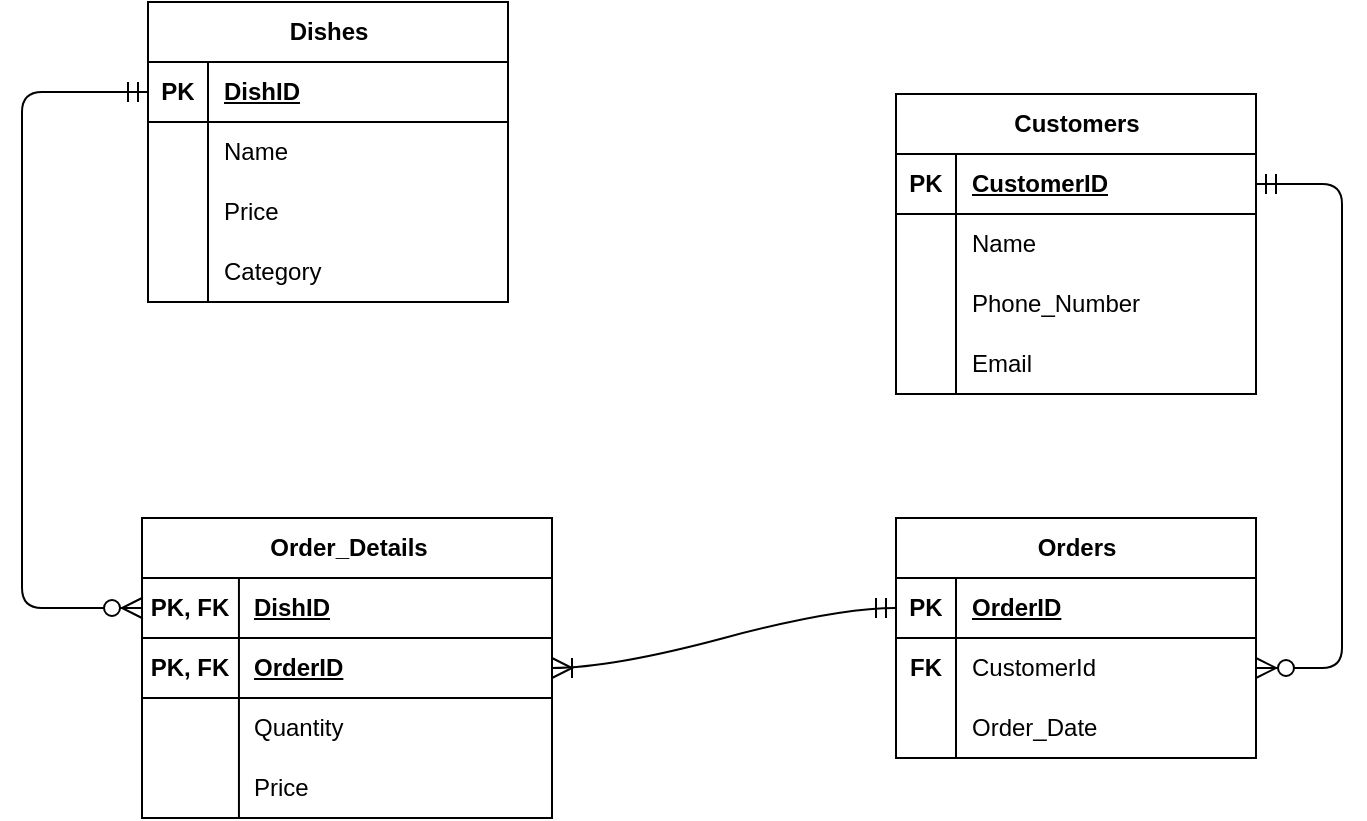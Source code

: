 <mxfile version="26.0.10" pages="4">
  <diagram name="第 1 页" id="96DfHqkPy0D_XJNjLTsf">
    <mxGraphModel grid="0" page="0" gridSize="10" guides="1" tooltips="1" connect="1" arrows="1" fold="1" pageScale="1" pageWidth="827" pageHeight="1169" math="0" shadow="0">
      <root>
        <mxCell id="0" />
        <mxCell id="1" parent="0" />
        <mxCell id="SjlxFKqxB1dW6kWgHZfE-6" value="Dishes" style="shape=table;startSize=30;container=1;collapsible=1;childLayout=tableLayout;fixedRows=1;rowLines=0;fontStyle=1;align=center;resizeLast=1;html=1;" vertex="1" parent="1">
          <mxGeometry x="-46" y="-89" width="180" height="150" as="geometry" />
        </mxCell>
        <mxCell id="SjlxFKqxB1dW6kWgHZfE-7" value="" style="shape=tableRow;horizontal=0;startSize=0;swimlaneHead=0;swimlaneBody=0;fillColor=none;collapsible=0;dropTarget=0;points=[[0,0.5],[1,0.5]];portConstraint=eastwest;top=0;left=0;right=0;bottom=1;" vertex="1" parent="SjlxFKqxB1dW6kWgHZfE-6">
          <mxGeometry y="30" width="180" height="30" as="geometry" />
        </mxCell>
        <mxCell id="SjlxFKqxB1dW6kWgHZfE-8" value="PK" style="shape=partialRectangle;connectable=0;fillColor=none;top=0;left=0;bottom=0;right=0;fontStyle=1;overflow=hidden;whiteSpace=wrap;html=1;" vertex="1" parent="SjlxFKqxB1dW6kWgHZfE-7">
          <mxGeometry width="30" height="30" as="geometry">
            <mxRectangle width="30" height="30" as="alternateBounds" />
          </mxGeometry>
        </mxCell>
        <mxCell id="SjlxFKqxB1dW6kWgHZfE-9" value="DishID" style="shape=partialRectangle;connectable=0;fillColor=none;top=0;left=0;bottom=0;right=0;align=left;spacingLeft=6;fontStyle=5;overflow=hidden;whiteSpace=wrap;html=1;" vertex="1" parent="SjlxFKqxB1dW6kWgHZfE-7">
          <mxGeometry x="30" width="150" height="30" as="geometry">
            <mxRectangle width="150" height="30" as="alternateBounds" />
          </mxGeometry>
        </mxCell>
        <mxCell id="SjlxFKqxB1dW6kWgHZfE-10" value="" style="shape=tableRow;horizontal=0;startSize=0;swimlaneHead=0;swimlaneBody=0;fillColor=none;collapsible=0;dropTarget=0;points=[[0,0.5],[1,0.5]];portConstraint=eastwest;top=0;left=0;right=0;bottom=0;" vertex="1" parent="SjlxFKqxB1dW6kWgHZfE-6">
          <mxGeometry y="60" width="180" height="30" as="geometry" />
        </mxCell>
        <mxCell id="SjlxFKqxB1dW6kWgHZfE-11" value="" style="shape=partialRectangle;connectable=0;fillColor=none;top=0;left=0;bottom=0;right=0;editable=1;overflow=hidden;whiteSpace=wrap;html=1;" vertex="1" parent="SjlxFKqxB1dW6kWgHZfE-10">
          <mxGeometry width="30" height="30" as="geometry">
            <mxRectangle width="30" height="30" as="alternateBounds" />
          </mxGeometry>
        </mxCell>
        <mxCell id="SjlxFKqxB1dW6kWgHZfE-12" value="Name" style="shape=partialRectangle;connectable=0;fillColor=none;top=0;left=0;bottom=0;right=0;align=left;spacingLeft=6;overflow=hidden;whiteSpace=wrap;html=1;" vertex="1" parent="SjlxFKqxB1dW6kWgHZfE-10">
          <mxGeometry x="30" width="150" height="30" as="geometry">
            <mxRectangle width="150" height="30" as="alternateBounds" />
          </mxGeometry>
        </mxCell>
        <mxCell id="SjlxFKqxB1dW6kWgHZfE-13" value="" style="shape=tableRow;horizontal=0;startSize=0;swimlaneHead=0;swimlaneBody=0;fillColor=none;collapsible=0;dropTarget=0;points=[[0,0.5],[1,0.5]];portConstraint=eastwest;top=0;left=0;right=0;bottom=0;" vertex="1" parent="SjlxFKqxB1dW6kWgHZfE-6">
          <mxGeometry y="90" width="180" height="30" as="geometry" />
        </mxCell>
        <mxCell id="SjlxFKqxB1dW6kWgHZfE-14" value="" style="shape=partialRectangle;connectable=0;fillColor=none;top=0;left=0;bottom=0;right=0;editable=1;overflow=hidden;whiteSpace=wrap;html=1;" vertex="1" parent="SjlxFKqxB1dW6kWgHZfE-13">
          <mxGeometry width="30" height="30" as="geometry">
            <mxRectangle width="30" height="30" as="alternateBounds" />
          </mxGeometry>
        </mxCell>
        <mxCell id="SjlxFKqxB1dW6kWgHZfE-15" value="Price" style="shape=partialRectangle;connectable=0;fillColor=none;top=0;left=0;bottom=0;right=0;align=left;spacingLeft=6;overflow=hidden;whiteSpace=wrap;html=1;" vertex="1" parent="SjlxFKqxB1dW6kWgHZfE-13">
          <mxGeometry x="30" width="150" height="30" as="geometry">
            <mxRectangle width="150" height="30" as="alternateBounds" />
          </mxGeometry>
        </mxCell>
        <mxCell id="SjlxFKqxB1dW6kWgHZfE-16" value="" style="shape=tableRow;horizontal=0;startSize=0;swimlaneHead=0;swimlaneBody=0;fillColor=none;collapsible=0;dropTarget=0;points=[[0,0.5],[1,0.5]];portConstraint=eastwest;top=0;left=0;right=0;bottom=0;" vertex="1" parent="SjlxFKqxB1dW6kWgHZfE-6">
          <mxGeometry y="120" width="180" height="30" as="geometry" />
        </mxCell>
        <mxCell id="SjlxFKqxB1dW6kWgHZfE-17" value="" style="shape=partialRectangle;connectable=0;fillColor=none;top=0;left=0;bottom=0;right=0;editable=1;overflow=hidden;whiteSpace=wrap;html=1;" vertex="1" parent="SjlxFKqxB1dW6kWgHZfE-16">
          <mxGeometry width="30" height="30" as="geometry">
            <mxRectangle width="30" height="30" as="alternateBounds" />
          </mxGeometry>
        </mxCell>
        <mxCell id="SjlxFKqxB1dW6kWgHZfE-18" value="Category" style="shape=partialRectangle;connectable=0;fillColor=none;top=0;left=0;bottom=0;right=0;align=left;spacingLeft=6;overflow=hidden;whiteSpace=wrap;html=1;" vertex="1" parent="SjlxFKqxB1dW6kWgHZfE-16">
          <mxGeometry x="30" width="150" height="30" as="geometry">
            <mxRectangle width="150" height="30" as="alternateBounds" />
          </mxGeometry>
        </mxCell>
        <mxCell id="SjlxFKqxB1dW6kWgHZfE-20" value="Customers" style="shape=table;startSize=30;container=1;collapsible=1;childLayout=tableLayout;fixedRows=1;rowLines=0;fontStyle=1;align=center;resizeLast=1;html=1;" vertex="1" parent="1">
          <mxGeometry x="328" y="-43" width="180" height="150" as="geometry" />
        </mxCell>
        <mxCell id="SjlxFKqxB1dW6kWgHZfE-21" value="" style="shape=tableRow;horizontal=0;startSize=0;swimlaneHead=0;swimlaneBody=0;fillColor=none;collapsible=0;dropTarget=0;points=[[0,0.5],[1,0.5]];portConstraint=eastwest;top=0;left=0;right=0;bottom=1;" vertex="1" parent="SjlxFKqxB1dW6kWgHZfE-20">
          <mxGeometry y="30" width="180" height="30" as="geometry" />
        </mxCell>
        <mxCell id="SjlxFKqxB1dW6kWgHZfE-22" value="PK" style="shape=partialRectangle;connectable=0;fillColor=none;top=0;left=0;bottom=0;right=0;fontStyle=1;overflow=hidden;whiteSpace=wrap;html=1;" vertex="1" parent="SjlxFKqxB1dW6kWgHZfE-21">
          <mxGeometry width="30" height="30" as="geometry">
            <mxRectangle width="30" height="30" as="alternateBounds" />
          </mxGeometry>
        </mxCell>
        <mxCell id="SjlxFKqxB1dW6kWgHZfE-23" value="CustomerID" style="shape=partialRectangle;connectable=0;fillColor=none;top=0;left=0;bottom=0;right=0;align=left;spacingLeft=6;fontStyle=5;overflow=hidden;whiteSpace=wrap;html=1;" vertex="1" parent="SjlxFKqxB1dW6kWgHZfE-21">
          <mxGeometry x="30" width="150" height="30" as="geometry">
            <mxRectangle width="150" height="30" as="alternateBounds" />
          </mxGeometry>
        </mxCell>
        <mxCell id="SjlxFKqxB1dW6kWgHZfE-24" value="" style="shape=tableRow;horizontal=0;startSize=0;swimlaneHead=0;swimlaneBody=0;fillColor=none;collapsible=0;dropTarget=0;points=[[0,0.5],[1,0.5]];portConstraint=eastwest;top=0;left=0;right=0;bottom=0;" vertex="1" parent="SjlxFKqxB1dW6kWgHZfE-20">
          <mxGeometry y="60" width="180" height="30" as="geometry" />
        </mxCell>
        <mxCell id="SjlxFKqxB1dW6kWgHZfE-25" value="" style="shape=partialRectangle;connectable=0;fillColor=none;top=0;left=0;bottom=0;right=0;editable=1;overflow=hidden;whiteSpace=wrap;html=1;" vertex="1" parent="SjlxFKqxB1dW6kWgHZfE-24">
          <mxGeometry width="30" height="30" as="geometry">
            <mxRectangle width="30" height="30" as="alternateBounds" />
          </mxGeometry>
        </mxCell>
        <mxCell id="SjlxFKqxB1dW6kWgHZfE-26" value="Name" style="shape=partialRectangle;connectable=0;fillColor=none;top=0;left=0;bottom=0;right=0;align=left;spacingLeft=6;overflow=hidden;whiteSpace=wrap;html=1;" vertex="1" parent="SjlxFKqxB1dW6kWgHZfE-24">
          <mxGeometry x="30" width="150" height="30" as="geometry">
            <mxRectangle width="150" height="30" as="alternateBounds" />
          </mxGeometry>
        </mxCell>
        <mxCell id="SjlxFKqxB1dW6kWgHZfE-27" value="" style="shape=tableRow;horizontal=0;startSize=0;swimlaneHead=0;swimlaneBody=0;fillColor=none;collapsible=0;dropTarget=0;points=[[0,0.5],[1,0.5]];portConstraint=eastwest;top=0;left=0;right=0;bottom=0;" vertex="1" parent="SjlxFKqxB1dW6kWgHZfE-20">
          <mxGeometry y="90" width="180" height="30" as="geometry" />
        </mxCell>
        <mxCell id="SjlxFKqxB1dW6kWgHZfE-28" value="" style="shape=partialRectangle;connectable=0;fillColor=none;top=0;left=0;bottom=0;right=0;editable=1;overflow=hidden;whiteSpace=wrap;html=1;" vertex="1" parent="SjlxFKqxB1dW6kWgHZfE-27">
          <mxGeometry width="30" height="30" as="geometry">
            <mxRectangle width="30" height="30" as="alternateBounds" />
          </mxGeometry>
        </mxCell>
        <mxCell id="SjlxFKqxB1dW6kWgHZfE-29" value="Phone_Number" style="shape=partialRectangle;connectable=0;fillColor=none;top=0;left=0;bottom=0;right=0;align=left;spacingLeft=6;overflow=hidden;whiteSpace=wrap;html=1;" vertex="1" parent="SjlxFKqxB1dW6kWgHZfE-27">
          <mxGeometry x="30" width="150" height="30" as="geometry">
            <mxRectangle width="150" height="30" as="alternateBounds" />
          </mxGeometry>
        </mxCell>
        <mxCell id="SjlxFKqxB1dW6kWgHZfE-30" value="" style="shape=tableRow;horizontal=0;startSize=0;swimlaneHead=0;swimlaneBody=0;fillColor=none;collapsible=0;dropTarget=0;points=[[0,0.5],[1,0.5]];portConstraint=eastwest;top=0;left=0;right=0;bottom=0;" vertex="1" parent="SjlxFKqxB1dW6kWgHZfE-20">
          <mxGeometry y="120" width="180" height="30" as="geometry" />
        </mxCell>
        <mxCell id="SjlxFKqxB1dW6kWgHZfE-31" value="" style="shape=partialRectangle;connectable=0;fillColor=none;top=0;left=0;bottom=0;right=0;editable=1;overflow=hidden;whiteSpace=wrap;html=1;" vertex="1" parent="SjlxFKqxB1dW6kWgHZfE-30">
          <mxGeometry width="30" height="30" as="geometry">
            <mxRectangle width="30" height="30" as="alternateBounds" />
          </mxGeometry>
        </mxCell>
        <mxCell id="SjlxFKqxB1dW6kWgHZfE-32" value="Email" style="shape=partialRectangle;connectable=0;fillColor=none;top=0;left=0;bottom=0;right=0;align=left;spacingLeft=6;overflow=hidden;whiteSpace=wrap;html=1;" vertex="1" parent="SjlxFKqxB1dW6kWgHZfE-30">
          <mxGeometry x="30" width="150" height="30" as="geometry">
            <mxRectangle width="150" height="30" as="alternateBounds" />
          </mxGeometry>
        </mxCell>
        <mxCell id="SjlxFKqxB1dW6kWgHZfE-46" value="Orders" style="shape=table;startSize=30;container=1;collapsible=1;childLayout=tableLayout;fixedRows=1;rowLines=0;fontStyle=1;align=center;resizeLast=1;html=1;" vertex="1" parent="1">
          <mxGeometry x="328" y="169" width="180" height="120" as="geometry" />
        </mxCell>
        <mxCell id="SjlxFKqxB1dW6kWgHZfE-47" value="" style="shape=tableRow;horizontal=0;startSize=0;swimlaneHead=0;swimlaneBody=0;fillColor=none;collapsible=0;dropTarget=0;points=[[0,0.5],[1,0.5]];portConstraint=eastwest;top=0;left=0;right=0;bottom=1;" vertex="1" parent="SjlxFKqxB1dW6kWgHZfE-46">
          <mxGeometry y="30" width="180" height="30" as="geometry" />
        </mxCell>
        <mxCell id="SjlxFKqxB1dW6kWgHZfE-48" value="PK" style="shape=partialRectangle;connectable=0;fillColor=none;top=0;left=0;bottom=0;right=0;fontStyle=1;overflow=hidden;whiteSpace=wrap;html=1;" vertex="1" parent="SjlxFKqxB1dW6kWgHZfE-47">
          <mxGeometry width="30" height="30" as="geometry">
            <mxRectangle width="30" height="30" as="alternateBounds" />
          </mxGeometry>
        </mxCell>
        <mxCell id="SjlxFKqxB1dW6kWgHZfE-49" value="OrderID" style="shape=partialRectangle;connectable=0;fillColor=none;top=0;left=0;bottom=0;right=0;align=left;spacingLeft=6;fontStyle=5;overflow=hidden;whiteSpace=wrap;html=1;" vertex="1" parent="SjlxFKqxB1dW6kWgHZfE-47">
          <mxGeometry x="30" width="150" height="30" as="geometry">
            <mxRectangle width="150" height="30" as="alternateBounds" />
          </mxGeometry>
        </mxCell>
        <mxCell id="SjlxFKqxB1dW6kWgHZfE-50" value="" style="shape=tableRow;horizontal=0;startSize=0;swimlaneHead=0;swimlaneBody=0;fillColor=none;collapsible=0;dropTarget=0;points=[[0,0.5],[1,0.5]];portConstraint=eastwest;top=0;left=0;right=0;bottom=0;" vertex="1" parent="SjlxFKqxB1dW6kWgHZfE-46">
          <mxGeometry y="60" width="180" height="30" as="geometry" />
        </mxCell>
        <mxCell id="SjlxFKqxB1dW6kWgHZfE-51" value="&lt;b&gt;FK&lt;/b&gt;" style="shape=partialRectangle;connectable=0;fillColor=none;top=0;left=0;bottom=0;right=0;editable=1;overflow=hidden;whiteSpace=wrap;html=1;" vertex="1" parent="SjlxFKqxB1dW6kWgHZfE-50">
          <mxGeometry width="30" height="30" as="geometry">
            <mxRectangle width="30" height="30" as="alternateBounds" />
          </mxGeometry>
        </mxCell>
        <mxCell id="SjlxFKqxB1dW6kWgHZfE-52" value="CustomerId" style="shape=partialRectangle;connectable=0;fillColor=none;top=0;left=0;bottom=0;right=0;align=left;spacingLeft=6;overflow=hidden;whiteSpace=wrap;html=1;" vertex="1" parent="SjlxFKqxB1dW6kWgHZfE-50">
          <mxGeometry x="30" width="150" height="30" as="geometry">
            <mxRectangle width="150" height="30" as="alternateBounds" />
          </mxGeometry>
        </mxCell>
        <mxCell id="SjlxFKqxB1dW6kWgHZfE-65" style="shape=tableRow;horizontal=0;startSize=0;swimlaneHead=0;swimlaneBody=0;fillColor=none;collapsible=0;dropTarget=0;points=[[0,0.5],[1,0.5]];portConstraint=eastwest;top=0;left=0;right=0;bottom=0;" vertex="1" parent="SjlxFKqxB1dW6kWgHZfE-46">
          <mxGeometry y="90" width="180" height="30" as="geometry" />
        </mxCell>
        <mxCell id="SjlxFKqxB1dW6kWgHZfE-66" style="shape=partialRectangle;connectable=0;fillColor=none;top=0;left=0;bottom=0;right=0;editable=1;overflow=hidden;whiteSpace=wrap;html=1;" vertex="1" parent="SjlxFKqxB1dW6kWgHZfE-65">
          <mxGeometry width="30" height="30" as="geometry">
            <mxRectangle width="30" height="30" as="alternateBounds" />
          </mxGeometry>
        </mxCell>
        <mxCell id="SjlxFKqxB1dW6kWgHZfE-67" value="Order_Date" style="shape=partialRectangle;connectable=0;fillColor=none;top=0;left=0;bottom=0;right=0;align=left;spacingLeft=6;overflow=hidden;whiteSpace=wrap;html=1;" vertex="1" parent="SjlxFKqxB1dW6kWgHZfE-65">
          <mxGeometry x="30" width="150" height="30" as="geometry">
            <mxRectangle width="150" height="30" as="alternateBounds" />
          </mxGeometry>
        </mxCell>
        <mxCell id="SjlxFKqxB1dW6kWgHZfE-69" value="Order_Details" style="shape=table;startSize=30;container=1;collapsible=1;childLayout=tableLayout;fixedRows=1;rowLines=0;fontStyle=1;align=center;resizeLast=1;html=1;" vertex="1" parent="1">
          <mxGeometry x="-49" y="169" width="205" height="150" as="geometry" />
        </mxCell>
        <mxCell id="SjlxFKqxB1dW6kWgHZfE-79" style="shape=tableRow;horizontal=0;startSize=0;swimlaneHead=0;swimlaneBody=0;fillColor=none;collapsible=0;dropTarget=0;points=[[0,0.5],[1,0.5]];portConstraint=eastwest;top=0;left=0;right=0;bottom=1;" vertex="1" parent="SjlxFKqxB1dW6kWgHZfE-69">
          <mxGeometry y="30" width="205" height="30" as="geometry" />
        </mxCell>
        <mxCell id="SjlxFKqxB1dW6kWgHZfE-80" value="PK, FK" style="shape=partialRectangle;connectable=0;fillColor=none;top=0;left=0;bottom=0;right=0;fontStyle=1;overflow=hidden;whiteSpace=wrap;html=1;" vertex="1" parent="SjlxFKqxB1dW6kWgHZfE-79">
          <mxGeometry width="48.471" height="30" as="geometry">
            <mxRectangle width="48.471" height="30" as="alternateBounds" />
          </mxGeometry>
        </mxCell>
        <mxCell id="SjlxFKqxB1dW6kWgHZfE-81" value="DishID" style="shape=partialRectangle;connectable=0;fillColor=none;top=0;left=0;bottom=0;right=0;align=left;spacingLeft=6;fontStyle=5;overflow=hidden;whiteSpace=wrap;html=1;" vertex="1" parent="SjlxFKqxB1dW6kWgHZfE-79">
          <mxGeometry x="48.471" width="156.529" height="30" as="geometry">
            <mxRectangle width="156.529" height="30" as="alternateBounds" />
          </mxGeometry>
        </mxCell>
        <mxCell id="SjlxFKqxB1dW6kWgHZfE-70" value="" style="shape=tableRow;horizontal=0;startSize=0;swimlaneHead=0;swimlaneBody=0;fillColor=none;collapsible=0;dropTarget=0;points=[[0,0.5],[1,0.5]];portConstraint=eastwest;top=0;left=0;right=0;bottom=1;" vertex="1" parent="SjlxFKqxB1dW6kWgHZfE-69">
          <mxGeometry y="60" width="205" height="30" as="geometry" />
        </mxCell>
        <mxCell id="SjlxFKqxB1dW6kWgHZfE-71" value="PK, FK" style="shape=partialRectangle;connectable=0;fillColor=none;top=0;left=0;bottom=0;right=0;fontStyle=1;overflow=hidden;whiteSpace=wrap;html=1;" vertex="1" parent="SjlxFKqxB1dW6kWgHZfE-70">
          <mxGeometry width="48.471" height="30" as="geometry">
            <mxRectangle width="48.471" height="30" as="alternateBounds" />
          </mxGeometry>
        </mxCell>
        <mxCell id="SjlxFKqxB1dW6kWgHZfE-72" value="OrderID" style="shape=partialRectangle;connectable=0;fillColor=none;top=0;left=0;bottom=0;right=0;align=left;spacingLeft=6;fontStyle=5;overflow=hidden;whiteSpace=wrap;html=1;" vertex="1" parent="SjlxFKqxB1dW6kWgHZfE-70">
          <mxGeometry x="48.471" width="156.529" height="30" as="geometry">
            <mxRectangle width="156.529" height="30" as="alternateBounds" />
          </mxGeometry>
        </mxCell>
        <mxCell id="SjlxFKqxB1dW6kWgHZfE-76" style="shape=tableRow;horizontal=0;startSize=0;swimlaneHead=0;swimlaneBody=0;fillColor=none;collapsible=0;dropTarget=0;points=[[0,0.5],[1,0.5]];portConstraint=eastwest;top=0;left=0;right=0;bottom=0;" vertex="1" parent="SjlxFKqxB1dW6kWgHZfE-69">
          <mxGeometry y="90" width="205" height="30" as="geometry" />
        </mxCell>
        <mxCell id="SjlxFKqxB1dW6kWgHZfE-77" style="shape=partialRectangle;connectable=0;fillColor=none;top=0;left=0;bottom=0;right=0;editable=1;overflow=hidden;whiteSpace=wrap;html=1;" vertex="1" parent="SjlxFKqxB1dW6kWgHZfE-76">
          <mxGeometry width="48.471" height="30" as="geometry">
            <mxRectangle width="48.471" height="30" as="alternateBounds" />
          </mxGeometry>
        </mxCell>
        <mxCell id="SjlxFKqxB1dW6kWgHZfE-78" value="Quantity" style="shape=partialRectangle;connectable=0;fillColor=none;top=0;left=0;bottom=0;right=0;align=left;spacingLeft=6;overflow=hidden;whiteSpace=wrap;html=1;" vertex="1" parent="SjlxFKqxB1dW6kWgHZfE-76">
          <mxGeometry x="48.471" width="156.529" height="30" as="geometry">
            <mxRectangle width="156.529" height="30" as="alternateBounds" />
          </mxGeometry>
        </mxCell>
        <mxCell id="SjlxFKqxB1dW6kWgHZfE-85" style="shape=tableRow;horizontal=0;startSize=0;swimlaneHead=0;swimlaneBody=0;fillColor=none;collapsible=0;dropTarget=0;points=[[0,0.5],[1,0.5]];portConstraint=eastwest;top=0;left=0;right=0;bottom=0;" vertex="1" parent="SjlxFKqxB1dW6kWgHZfE-69">
          <mxGeometry y="120" width="205" height="30" as="geometry" />
        </mxCell>
        <mxCell id="SjlxFKqxB1dW6kWgHZfE-86" style="shape=partialRectangle;connectable=0;fillColor=none;top=0;left=0;bottom=0;right=0;editable=1;overflow=hidden;whiteSpace=wrap;html=1;" vertex="1" parent="SjlxFKqxB1dW6kWgHZfE-85">
          <mxGeometry width="48.471" height="30" as="geometry">
            <mxRectangle width="48.471" height="30" as="alternateBounds" />
          </mxGeometry>
        </mxCell>
        <mxCell id="SjlxFKqxB1dW6kWgHZfE-87" value="Price" style="shape=partialRectangle;connectable=0;fillColor=none;top=0;left=0;bottom=0;right=0;align=left;spacingLeft=6;overflow=hidden;whiteSpace=wrap;html=1;" vertex="1" parent="SjlxFKqxB1dW6kWgHZfE-85">
          <mxGeometry x="48.471" width="156.529" height="30" as="geometry">
            <mxRectangle width="156.529" height="30" as="alternateBounds" />
          </mxGeometry>
        </mxCell>
        <mxCell id="SjlxFKqxB1dW6kWgHZfE-90" value="" style="edgeStyle=entityRelationEdgeStyle;fontSize=12;html=1;endArrow=ERoneToMany;startArrow=ERmandOne;rounded=0;startSize=8;endSize=8;curved=1;entryX=1;entryY=0.5;entryDx=0;entryDy=0;" edge="1" parent="1" source="SjlxFKqxB1dW6kWgHZfE-47" target="SjlxFKqxB1dW6kWgHZfE-70">
          <mxGeometry width="100" height="100" relative="1" as="geometry">
            <mxPoint x="294" y="387" as="sourcePoint" />
            <mxPoint x="228" y="217" as="targetPoint" />
            <Array as="points">
              <mxPoint x="344" y="225" />
              <mxPoint x="177" y="246" />
            </Array>
          </mxGeometry>
        </mxCell>
        <mxCell id="SjlxFKqxB1dW6kWgHZfE-91" value="" style="edgeStyle=orthogonalEdgeStyle;fontSize=12;html=1;endArrow=ERzeroToMany;startArrow=ERmandOne;rounded=1;startSize=8;endSize=8;movable=1;resizable=1;rotatable=1;deletable=1;editable=1;locked=0;connectable=1;entryX=0;entryY=0.5;entryDx=0;entryDy=0;exitX=0;exitY=0.5;exitDx=0;exitDy=0;" edge="1" parent="1" source="SjlxFKqxB1dW6kWgHZfE-7" target="SjlxFKqxB1dW6kWgHZfE-79">
          <mxGeometry width="100" height="100" relative="1" as="geometry">
            <mxPoint x="-125" y="82" as="sourcePoint" />
            <mxPoint x="-166" y="269" as="targetPoint" />
            <Array as="points">
              <mxPoint x="-109" y="-44" />
              <mxPoint x="-109" y="214" />
            </Array>
          </mxGeometry>
        </mxCell>
        <mxCell id="SjlxFKqxB1dW6kWgHZfE-92" value="" style="edgeStyle=orthogonalEdgeStyle;fontSize=12;html=1;endArrow=ERzeroToMany;startArrow=ERmandOne;rounded=1;startSize=8;endSize=8;movable=1;resizable=1;rotatable=1;deletable=1;editable=1;locked=0;connectable=1;entryX=1;entryY=0.5;entryDx=0;entryDy=0;exitX=1;exitY=0.5;exitDx=0;exitDy=0;" edge="1" parent="1" source="SjlxFKqxB1dW6kWgHZfE-21" target="SjlxFKqxB1dW6kWgHZfE-50">
          <mxGeometry width="100" height="100" relative="1" as="geometry">
            <mxPoint x="588" y="-17" as="sourcePoint" />
            <mxPoint x="585" y="241" as="targetPoint" />
            <Array as="points">
              <mxPoint x="551" y="2" />
              <mxPoint x="551" y="244" />
            </Array>
          </mxGeometry>
        </mxCell>
      </root>
    </mxGraphModel>
  </diagram>
  <diagram id="ZaZEn9c-wSapeL_5VcaS" name="第 2 页">
    <mxGraphModel grid="0" page="0" gridSize="10" guides="1" tooltips="1" connect="1" arrows="1" fold="1" pageScale="1" pageWidth="827" pageHeight="1169" math="0" shadow="0">
      <root>
        <mxCell id="0" />
        <mxCell id="1" parent="0" />
        <mxCell id="7tUCj_mK2C_HbP6I577C-1" value="Events" style="shape=table;startSize=30;container=1;collapsible=1;childLayout=tableLayout;fixedRows=1;rowLines=0;fontStyle=1;align=center;resizeLast=1;html=1;" vertex="1" parent="1">
          <mxGeometry x="-46" y="-89" width="180" height="150" as="geometry" />
        </mxCell>
        <mxCell id="7tUCj_mK2C_HbP6I577C-2" value="" style="shape=tableRow;horizontal=0;startSize=0;swimlaneHead=0;swimlaneBody=0;fillColor=none;collapsible=0;dropTarget=0;points=[[0,0.5],[1,0.5]];portConstraint=eastwest;top=0;left=0;right=0;bottom=1;" vertex="1" parent="7tUCj_mK2C_HbP6I577C-1">
          <mxGeometry y="30" width="180" height="30" as="geometry" />
        </mxCell>
        <mxCell id="7tUCj_mK2C_HbP6I577C-3" value="PK" style="shape=partialRectangle;connectable=0;fillColor=none;top=0;left=0;bottom=0;right=0;fontStyle=1;overflow=hidden;whiteSpace=wrap;html=1;" vertex="1" parent="7tUCj_mK2C_HbP6I577C-2">
          <mxGeometry width="30" height="30" as="geometry">
            <mxRectangle width="30" height="30" as="alternateBounds" />
          </mxGeometry>
        </mxCell>
        <mxCell id="7tUCj_mK2C_HbP6I577C-4" value="EventID" style="shape=partialRectangle;connectable=0;fillColor=none;top=0;left=0;bottom=0;right=0;align=left;spacingLeft=6;fontStyle=5;overflow=hidden;whiteSpace=wrap;html=1;" vertex="1" parent="7tUCj_mK2C_HbP6I577C-2">
          <mxGeometry x="30" width="150" height="30" as="geometry">
            <mxRectangle width="150" height="30" as="alternateBounds" />
          </mxGeometry>
        </mxCell>
        <mxCell id="7tUCj_mK2C_HbP6I577C-5" value="" style="shape=tableRow;horizontal=0;startSize=0;swimlaneHead=0;swimlaneBody=0;fillColor=none;collapsible=0;dropTarget=0;points=[[0,0.5],[1,0.5]];portConstraint=eastwest;top=0;left=0;right=0;bottom=0;" vertex="1" parent="7tUCj_mK2C_HbP6I577C-1">
          <mxGeometry y="60" width="180" height="30" as="geometry" />
        </mxCell>
        <mxCell id="7tUCj_mK2C_HbP6I577C-6" value="" style="shape=partialRectangle;connectable=0;fillColor=none;top=0;left=0;bottom=0;right=0;editable=1;overflow=hidden;whiteSpace=wrap;html=1;" vertex="1" parent="7tUCj_mK2C_HbP6I577C-5">
          <mxGeometry width="30" height="30" as="geometry">
            <mxRectangle width="30" height="30" as="alternateBounds" />
          </mxGeometry>
        </mxCell>
        <mxCell id="7tUCj_mK2C_HbP6I577C-7" value="Event_Name" style="shape=partialRectangle;connectable=0;fillColor=none;top=0;left=0;bottom=0;right=0;align=left;spacingLeft=6;overflow=hidden;whiteSpace=wrap;html=1;" vertex="1" parent="7tUCj_mK2C_HbP6I577C-5">
          <mxGeometry x="30" width="150" height="30" as="geometry">
            <mxRectangle width="150" height="30" as="alternateBounds" />
          </mxGeometry>
        </mxCell>
        <mxCell id="7tUCj_mK2C_HbP6I577C-8" value="" style="shape=tableRow;horizontal=0;startSize=0;swimlaneHead=0;swimlaneBody=0;fillColor=none;collapsible=0;dropTarget=0;points=[[0,0.5],[1,0.5]];portConstraint=eastwest;top=0;left=0;right=0;bottom=0;" vertex="1" parent="7tUCj_mK2C_HbP6I577C-1">
          <mxGeometry y="90" width="180" height="30" as="geometry" />
        </mxCell>
        <mxCell id="7tUCj_mK2C_HbP6I577C-9" value="" style="shape=partialRectangle;connectable=0;fillColor=none;top=0;left=0;bottom=0;right=0;editable=1;overflow=hidden;whiteSpace=wrap;html=1;" vertex="1" parent="7tUCj_mK2C_HbP6I577C-8">
          <mxGeometry width="30" height="30" as="geometry">
            <mxRectangle width="30" height="30" as="alternateBounds" />
          </mxGeometry>
        </mxCell>
        <mxCell id="7tUCj_mK2C_HbP6I577C-10" value="Date" style="shape=partialRectangle;connectable=0;fillColor=none;top=0;left=0;bottom=0;right=0;align=left;spacingLeft=6;overflow=hidden;whiteSpace=wrap;html=1;" vertex="1" parent="7tUCj_mK2C_HbP6I577C-8">
          <mxGeometry x="30" width="150" height="30" as="geometry">
            <mxRectangle width="150" height="30" as="alternateBounds" />
          </mxGeometry>
        </mxCell>
        <mxCell id="7tUCj_mK2C_HbP6I577C-11" value="" style="shape=tableRow;horizontal=0;startSize=0;swimlaneHead=0;swimlaneBody=0;fillColor=none;collapsible=0;dropTarget=0;points=[[0,0.5],[1,0.5]];portConstraint=eastwest;top=0;left=0;right=0;bottom=0;" vertex="1" parent="7tUCj_mK2C_HbP6I577C-1">
          <mxGeometry y="120" width="180" height="30" as="geometry" />
        </mxCell>
        <mxCell id="7tUCj_mK2C_HbP6I577C-12" value="FK" style="shape=partialRectangle;connectable=0;fillColor=none;top=0;left=0;bottom=0;right=0;editable=1;overflow=hidden;whiteSpace=wrap;html=1;" vertex="1" parent="7tUCj_mK2C_HbP6I577C-11">
          <mxGeometry width="30" height="30" as="geometry">
            <mxRectangle width="30" height="30" as="alternateBounds" />
          </mxGeometry>
        </mxCell>
        <mxCell id="7tUCj_mK2C_HbP6I577C-13" value="VenueID" style="shape=partialRectangle;connectable=0;fillColor=none;top=0;left=0;bottom=0;right=0;align=left;spacingLeft=6;overflow=hidden;whiteSpace=wrap;html=1;" vertex="1" parent="7tUCj_mK2C_HbP6I577C-11">
          <mxGeometry x="30" width="150" height="30" as="geometry">
            <mxRectangle width="150" height="30" as="alternateBounds" />
          </mxGeometry>
        </mxCell>
        <mxCell id="7tUCj_mK2C_HbP6I577C-14" value="Venues" style="shape=table;startSize=30;container=1;collapsible=1;childLayout=tableLayout;fixedRows=1;rowLines=0;fontStyle=1;align=center;resizeLast=1;html=1;" vertex="1" parent="1">
          <mxGeometry x="328" y="-43" width="180" height="150" as="geometry" />
        </mxCell>
        <mxCell id="7tUCj_mK2C_HbP6I577C-15" value="" style="shape=tableRow;horizontal=0;startSize=0;swimlaneHead=0;swimlaneBody=0;fillColor=none;collapsible=0;dropTarget=0;points=[[0,0.5],[1,0.5]];portConstraint=eastwest;top=0;left=0;right=0;bottom=1;" vertex="1" parent="7tUCj_mK2C_HbP6I577C-14">
          <mxGeometry y="30" width="180" height="30" as="geometry" />
        </mxCell>
        <mxCell id="7tUCj_mK2C_HbP6I577C-16" value="PK" style="shape=partialRectangle;connectable=0;fillColor=none;top=0;left=0;bottom=0;right=0;fontStyle=1;overflow=hidden;whiteSpace=wrap;html=1;" vertex="1" parent="7tUCj_mK2C_HbP6I577C-15">
          <mxGeometry width="30" height="30" as="geometry">
            <mxRectangle width="30" height="30" as="alternateBounds" />
          </mxGeometry>
        </mxCell>
        <mxCell id="7tUCj_mK2C_HbP6I577C-17" value="VenueID" style="shape=partialRectangle;connectable=0;fillColor=none;top=0;left=0;bottom=0;right=0;align=left;spacingLeft=6;fontStyle=5;overflow=hidden;whiteSpace=wrap;html=1;" vertex="1" parent="7tUCj_mK2C_HbP6I577C-15">
          <mxGeometry x="30" width="150" height="30" as="geometry">
            <mxRectangle width="150" height="30" as="alternateBounds" />
          </mxGeometry>
        </mxCell>
        <mxCell id="7tUCj_mK2C_HbP6I577C-18" value="" style="shape=tableRow;horizontal=0;startSize=0;swimlaneHead=0;swimlaneBody=0;fillColor=none;collapsible=0;dropTarget=0;points=[[0,0.5],[1,0.5]];portConstraint=eastwest;top=0;left=0;right=0;bottom=0;" vertex="1" parent="7tUCj_mK2C_HbP6I577C-14">
          <mxGeometry y="60" width="180" height="30" as="geometry" />
        </mxCell>
        <mxCell id="7tUCj_mK2C_HbP6I577C-19" value="" style="shape=partialRectangle;connectable=0;fillColor=none;top=0;left=0;bottom=0;right=0;editable=1;overflow=hidden;whiteSpace=wrap;html=1;" vertex="1" parent="7tUCj_mK2C_HbP6I577C-18">
          <mxGeometry width="30" height="30" as="geometry">
            <mxRectangle width="30" height="30" as="alternateBounds" />
          </mxGeometry>
        </mxCell>
        <mxCell id="7tUCj_mK2C_HbP6I577C-20" value="Name" style="shape=partialRectangle;connectable=0;fillColor=none;top=0;left=0;bottom=0;right=0;align=left;spacingLeft=6;overflow=hidden;whiteSpace=wrap;html=1;" vertex="1" parent="7tUCj_mK2C_HbP6I577C-18">
          <mxGeometry x="30" width="150" height="30" as="geometry">
            <mxRectangle width="150" height="30" as="alternateBounds" />
          </mxGeometry>
        </mxCell>
        <mxCell id="7tUCj_mK2C_HbP6I577C-21" value="" style="shape=tableRow;horizontal=0;startSize=0;swimlaneHead=0;swimlaneBody=0;fillColor=none;collapsible=0;dropTarget=0;points=[[0,0.5],[1,0.5]];portConstraint=eastwest;top=0;left=0;right=0;bottom=0;" vertex="1" parent="7tUCj_mK2C_HbP6I577C-14">
          <mxGeometry y="90" width="180" height="30" as="geometry" />
        </mxCell>
        <mxCell id="7tUCj_mK2C_HbP6I577C-22" value="" style="shape=partialRectangle;connectable=0;fillColor=none;top=0;left=0;bottom=0;right=0;editable=1;overflow=hidden;whiteSpace=wrap;html=1;" vertex="1" parent="7tUCj_mK2C_HbP6I577C-21">
          <mxGeometry width="30" height="30" as="geometry">
            <mxRectangle width="30" height="30" as="alternateBounds" />
          </mxGeometry>
        </mxCell>
        <mxCell id="7tUCj_mK2C_HbP6I577C-23" value="Location" style="shape=partialRectangle;connectable=0;fillColor=none;top=0;left=0;bottom=0;right=0;align=left;spacingLeft=6;overflow=hidden;whiteSpace=wrap;html=1;" vertex="1" parent="7tUCj_mK2C_HbP6I577C-21">
          <mxGeometry x="30" width="150" height="30" as="geometry">
            <mxRectangle width="150" height="30" as="alternateBounds" />
          </mxGeometry>
        </mxCell>
        <mxCell id="7tUCj_mK2C_HbP6I577C-24" value="" style="shape=tableRow;horizontal=0;startSize=0;swimlaneHead=0;swimlaneBody=0;fillColor=none;collapsible=0;dropTarget=0;points=[[0,0.5],[1,0.5]];portConstraint=eastwest;top=0;left=0;right=0;bottom=0;" vertex="1" parent="7tUCj_mK2C_HbP6I577C-14">
          <mxGeometry y="120" width="180" height="30" as="geometry" />
        </mxCell>
        <mxCell id="7tUCj_mK2C_HbP6I577C-25" value="" style="shape=partialRectangle;connectable=0;fillColor=none;top=0;left=0;bottom=0;right=0;editable=1;overflow=hidden;whiteSpace=wrap;html=1;" vertex="1" parent="7tUCj_mK2C_HbP6I577C-24">
          <mxGeometry width="30" height="30" as="geometry">
            <mxRectangle width="30" height="30" as="alternateBounds" />
          </mxGeometry>
        </mxCell>
        <mxCell id="7tUCj_mK2C_HbP6I577C-26" value="Capacity" style="shape=partialRectangle;connectable=0;fillColor=none;top=0;left=0;bottom=0;right=0;align=left;spacingLeft=6;overflow=hidden;whiteSpace=wrap;html=1;" vertex="1" parent="7tUCj_mK2C_HbP6I577C-24">
          <mxGeometry x="30" width="150" height="30" as="geometry">
            <mxRectangle width="150" height="30" as="alternateBounds" />
          </mxGeometry>
        </mxCell>
        <mxCell id="7tUCj_mK2C_HbP6I577C-27" value="Attendees" style="shape=table;startSize=30;container=1;collapsible=1;childLayout=tableLayout;fixedRows=1;rowLines=0;fontStyle=1;align=center;resizeLast=1;html=1;" vertex="1" parent="1">
          <mxGeometry x="328" y="169" width="180" height="120" as="geometry" />
        </mxCell>
        <mxCell id="7tUCj_mK2C_HbP6I577C-28" value="" style="shape=tableRow;horizontal=0;startSize=0;swimlaneHead=0;swimlaneBody=0;fillColor=none;collapsible=0;dropTarget=0;points=[[0,0.5],[1,0.5]];portConstraint=eastwest;top=0;left=0;right=0;bottom=1;" vertex="1" parent="7tUCj_mK2C_HbP6I577C-27">
          <mxGeometry y="30" width="180" height="30" as="geometry" />
        </mxCell>
        <mxCell id="7tUCj_mK2C_HbP6I577C-29" value="PK" style="shape=partialRectangle;connectable=0;fillColor=none;top=0;left=0;bottom=0;right=0;fontStyle=1;overflow=hidden;whiteSpace=wrap;html=1;" vertex="1" parent="7tUCj_mK2C_HbP6I577C-28">
          <mxGeometry width="30" height="30" as="geometry">
            <mxRectangle width="30" height="30" as="alternateBounds" />
          </mxGeometry>
        </mxCell>
        <mxCell id="7tUCj_mK2C_HbP6I577C-30" value="AttendeeID" style="shape=partialRectangle;connectable=0;fillColor=none;top=0;left=0;bottom=0;right=0;align=left;spacingLeft=6;fontStyle=5;overflow=hidden;whiteSpace=wrap;html=1;" vertex="1" parent="7tUCj_mK2C_HbP6I577C-28">
          <mxGeometry x="30" width="150" height="30" as="geometry">
            <mxRectangle width="150" height="30" as="alternateBounds" />
          </mxGeometry>
        </mxCell>
        <mxCell id="7tUCj_mK2C_HbP6I577C-31" value="" style="shape=tableRow;horizontal=0;startSize=0;swimlaneHead=0;swimlaneBody=0;fillColor=none;collapsible=0;dropTarget=0;points=[[0,0.5],[1,0.5]];portConstraint=eastwest;top=0;left=0;right=0;bottom=0;" vertex="1" parent="7tUCj_mK2C_HbP6I577C-27">
          <mxGeometry y="60" width="180" height="30" as="geometry" />
        </mxCell>
        <mxCell id="7tUCj_mK2C_HbP6I577C-32" value="" style="shape=partialRectangle;connectable=0;fillColor=none;top=0;left=0;bottom=0;right=0;editable=1;overflow=hidden;whiteSpace=wrap;html=1;" vertex="1" parent="7tUCj_mK2C_HbP6I577C-31">
          <mxGeometry width="30" height="30" as="geometry">
            <mxRectangle width="30" height="30" as="alternateBounds" />
          </mxGeometry>
        </mxCell>
        <mxCell id="7tUCj_mK2C_HbP6I577C-33" value="Name" style="shape=partialRectangle;connectable=0;fillColor=none;top=0;left=0;bottom=0;right=0;align=left;spacingLeft=6;overflow=hidden;whiteSpace=wrap;html=1;" vertex="1" parent="7tUCj_mK2C_HbP6I577C-31">
          <mxGeometry x="30" width="150" height="30" as="geometry">
            <mxRectangle width="150" height="30" as="alternateBounds" />
          </mxGeometry>
        </mxCell>
        <mxCell id="7tUCj_mK2C_HbP6I577C-34" style="shape=tableRow;horizontal=0;startSize=0;swimlaneHead=0;swimlaneBody=0;fillColor=none;collapsible=0;dropTarget=0;points=[[0,0.5],[1,0.5]];portConstraint=eastwest;top=0;left=0;right=0;bottom=0;" vertex="1" parent="7tUCj_mK2C_HbP6I577C-27">
          <mxGeometry y="90" width="180" height="30" as="geometry" />
        </mxCell>
        <mxCell id="7tUCj_mK2C_HbP6I577C-35" style="shape=partialRectangle;connectable=0;fillColor=none;top=0;left=0;bottom=0;right=0;editable=1;overflow=hidden;whiteSpace=wrap;html=1;" vertex="1" parent="7tUCj_mK2C_HbP6I577C-34">
          <mxGeometry width="30" height="30" as="geometry">
            <mxRectangle width="30" height="30" as="alternateBounds" />
          </mxGeometry>
        </mxCell>
        <mxCell id="7tUCj_mK2C_HbP6I577C-36" value="Email_Address" style="shape=partialRectangle;connectable=0;fillColor=none;top=0;left=0;bottom=0;right=0;align=left;spacingLeft=6;overflow=hidden;whiteSpace=wrap;html=1;" vertex="1" parent="7tUCj_mK2C_HbP6I577C-34">
          <mxGeometry x="30" width="150" height="30" as="geometry">
            <mxRectangle width="150" height="30" as="alternateBounds" />
          </mxGeometry>
        </mxCell>
        <mxCell id="7tUCj_mK2C_HbP6I577C-37" value="Tickets" style="shape=table;startSize=30;container=1;collapsible=1;childLayout=tableLayout;fixedRows=1;rowLines=0;fontStyle=1;align=center;resizeLast=1;html=1;" vertex="1" parent="1">
          <mxGeometry x="-49" y="169" width="205" height="180" as="geometry" />
        </mxCell>
        <mxCell id="7tUCj_mK2C_HbP6I577C-38" style="shape=tableRow;horizontal=0;startSize=0;swimlaneHead=0;swimlaneBody=0;fillColor=none;collapsible=0;dropTarget=0;points=[[0,0.5],[1,0.5]];portConstraint=eastwest;top=0;left=0;right=0;bottom=1;" vertex="1" parent="7tUCj_mK2C_HbP6I577C-37">
          <mxGeometry y="30" width="205" height="30" as="geometry" />
        </mxCell>
        <mxCell id="7tUCj_mK2C_HbP6I577C-39" value="PK" style="shape=partialRectangle;connectable=0;fillColor=none;top=0;left=0;bottom=0;right=0;fontStyle=1;overflow=hidden;whiteSpace=wrap;html=1;" vertex="1" parent="7tUCj_mK2C_HbP6I577C-38">
          <mxGeometry width="48.471" height="30" as="geometry">
            <mxRectangle width="48.471" height="30" as="alternateBounds" />
          </mxGeometry>
        </mxCell>
        <mxCell id="7tUCj_mK2C_HbP6I577C-40" value="TicketID" style="shape=partialRectangle;connectable=0;fillColor=none;top=0;left=0;bottom=0;right=0;align=left;spacingLeft=6;fontStyle=5;overflow=hidden;whiteSpace=wrap;html=1;" vertex="1" parent="7tUCj_mK2C_HbP6I577C-38">
          <mxGeometry x="48.471" width="156.529" height="30" as="geometry">
            <mxRectangle width="156.529" height="30" as="alternateBounds" />
          </mxGeometry>
        </mxCell>
        <mxCell id="7tUCj_mK2C_HbP6I577C-44" style="shape=tableRow;horizontal=0;startSize=0;swimlaneHead=0;swimlaneBody=0;fillColor=none;collapsible=0;dropTarget=0;points=[[0,0.5],[1,0.5]];portConstraint=eastwest;top=0;left=0;right=0;bottom=0;" vertex="1" parent="7tUCj_mK2C_HbP6I577C-37">
          <mxGeometry y="60" width="205" height="30" as="geometry" />
        </mxCell>
        <mxCell id="7tUCj_mK2C_HbP6I577C-45" style="shape=partialRectangle;connectable=0;fillColor=none;top=0;left=0;bottom=0;right=0;editable=1;overflow=hidden;whiteSpace=wrap;html=1;" vertex="1" parent="7tUCj_mK2C_HbP6I577C-44">
          <mxGeometry width="48.471" height="30" as="geometry">
            <mxRectangle width="48.471" height="30" as="alternateBounds" />
          </mxGeometry>
        </mxCell>
        <mxCell id="7tUCj_mK2C_HbP6I577C-46" value="Ticket_Type" style="shape=partialRectangle;connectable=0;fillColor=none;top=0;left=0;bottom=0;right=0;align=left;spacingLeft=6;overflow=hidden;whiteSpace=wrap;html=1;" vertex="1" parent="7tUCj_mK2C_HbP6I577C-44">
          <mxGeometry x="48.471" width="156.529" height="30" as="geometry">
            <mxRectangle width="156.529" height="30" as="alternateBounds" />
          </mxGeometry>
        </mxCell>
        <mxCell id="7tUCj_mK2C_HbP6I577C-47" style="shape=tableRow;horizontal=0;startSize=0;swimlaneHead=0;swimlaneBody=0;fillColor=none;collapsible=0;dropTarget=0;points=[[0,0.5],[1,0.5]];portConstraint=eastwest;top=0;left=0;right=0;bottom=0;" vertex="1" parent="7tUCj_mK2C_HbP6I577C-37">
          <mxGeometry y="90" width="205" height="30" as="geometry" />
        </mxCell>
        <mxCell id="7tUCj_mK2C_HbP6I577C-48" style="shape=partialRectangle;connectable=0;fillColor=none;top=0;left=0;bottom=0;right=0;editable=1;overflow=hidden;whiteSpace=wrap;html=1;" vertex="1" parent="7tUCj_mK2C_HbP6I577C-47">
          <mxGeometry width="48.471" height="30" as="geometry">
            <mxRectangle width="48.471" height="30" as="alternateBounds" />
          </mxGeometry>
        </mxCell>
        <mxCell id="7tUCj_mK2C_HbP6I577C-49" value="Price" style="shape=partialRectangle;connectable=0;fillColor=none;top=0;left=0;bottom=0;right=0;align=left;spacingLeft=6;overflow=hidden;whiteSpace=wrap;html=1;" vertex="1" parent="7tUCj_mK2C_HbP6I577C-47">
          <mxGeometry x="48.471" width="156.529" height="30" as="geometry">
            <mxRectangle width="156.529" height="30" as="alternateBounds" />
          </mxGeometry>
        </mxCell>
        <mxCell id="7tUCj_mK2C_HbP6I577C-56" style="shape=tableRow;horizontal=0;startSize=0;swimlaneHead=0;swimlaneBody=0;fillColor=none;collapsible=0;dropTarget=0;points=[[0,0.5],[1,0.5]];portConstraint=eastwest;top=0;left=0;right=0;bottom=0;" vertex="1" parent="7tUCj_mK2C_HbP6I577C-37">
          <mxGeometry y="120" width="205" height="30" as="geometry" />
        </mxCell>
        <mxCell id="7tUCj_mK2C_HbP6I577C-57" value="FK" style="shape=partialRectangle;connectable=0;fillColor=none;top=0;left=0;bottom=0;right=0;editable=1;overflow=hidden;whiteSpace=wrap;html=1;" vertex="1" parent="7tUCj_mK2C_HbP6I577C-56">
          <mxGeometry width="48.471" height="30" as="geometry">
            <mxRectangle width="48.471" height="30" as="alternateBounds" />
          </mxGeometry>
        </mxCell>
        <mxCell id="7tUCj_mK2C_HbP6I577C-58" value="EventID" style="shape=partialRectangle;connectable=0;fillColor=none;top=0;left=0;bottom=0;right=0;align=left;spacingLeft=6;overflow=hidden;whiteSpace=wrap;html=1;" vertex="1" parent="7tUCj_mK2C_HbP6I577C-56">
          <mxGeometry x="48.471" width="156.529" height="30" as="geometry">
            <mxRectangle width="156.529" height="30" as="alternateBounds" />
          </mxGeometry>
        </mxCell>
        <mxCell id="7tUCj_mK2C_HbP6I577C-59" style="shape=tableRow;horizontal=0;startSize=0;swimlaneHead=0;swimlaneBody=0;fillColor=none;collapsible=0;dropTarget=0;points=[[0,0.5],[1,0.5]];portConstraint=eastwest;top=0;left=0;right=0;bottom=0;" vertex="1" parent="7tUCj_mK2C_HbP6I577C-37">
          <mxGeometry y="150" width="205" height="30" as="geometry" />
        </mxCell>
        <mxCell id="7tUCj_mK2C_HbP6I577C-60" value="FK" style="shape=partialRectangle;connectable=0;fillColor=none;top=0;left=0;bottom=0;right=0;editable=1;overflow=hidden;whiteSpace=wrap;html=1;" vertex="1" parent="7tUCj_mK2C_HbP6I577C-59">
          <mxGeometry width="48.471" height="30" as="geometry">
            <mxRectangle width="48.471" height="30" as="alternateBounds" />
          </mxGeometry>
        </mxCell>
        <mxCell id="7tUCj_mK2C_HbP6I577C-61" value="AttendeeID" style="shape=partialRectangle;connectable=0;fillColor=none;top=0;left=0;bottom=0;right=0;align=left;spacingLeft=6;overflow=hidden;whiteSpace=wrap;html=1;" vertex="1" parent="7tUCj_mK2C_HbP6I577C-59">
          <mxGeometry x="48.471" width="156.529" height="30" as="geometry">
            <mxRectangle width="156.529" height="30" as="alternateBounds" />
          </mxGeometry>
        </mxCell>
        <mxCell id="7tUCj_mK2C_HbP6I577C-51" value="" style="edgeStyle=orthogonalEdgeStyle;fontSize=12;html=1;endArrow=ERoneToMany;startArrow=ERmandOne;rounded=1;startSize=8;endSize=8;movable=1;resizable=1;rotatable=1;deletable=1;editable=1;locked=0;connectable=1;exitX=0;exitY=0.5;exitDx=0;exitDy=0;entryX=0;entryY=0.75;entryDx=0;entryDy=0;strokeColor=default;endFill=0;" edge="1" parent="1" source="7tUCj_mK2C_HbP6I577C-2" target="7tUCj_mK2C_HbP6I577C-37">
          <mxGeometry width="100" height="100" relative="1" as="geometry">
            <mxPoint x="-125" y="82" as="sourcePoint" />
            <mxPoint x="-92" y="350" as="targetPoint" />
            <Array as="points">
              <mxPoint x="-109" y="-44" />
              <mxPoint x="-109" y="304" />
            </Array>
          </mxGeometry>
        </mxCell>
        <mxCell id="7tUCj_mK2C_HbP6I577C-62" value="" style="edgeStyle=orthogonalEdgeStyle;fontSize=12;html=1;endArrow=ERoneToMany;startArrow=ERmandOne;rounded=1;startSize=8;endSize=8;movable=1;resizable=1;rotatable=1;deletable=1;editable=1;locked=0;connectable=1;strokeColor=default;curved=0;entryX=0.997;entryY=0.428;entryDx=0;entryDy=0;entryPerimeter=0;exitX=0;exitY=0.5;exitDx=0;exitDy=0;endFill=0;" edge="1" parent="1" source="7tUCj_mK2C_HbP6I577C-28" target="7tUCj_mK2C_HbP6I577C-59">
          <mxGeometry width="100" height="100" relative="1" as="geometry">
            <mxPoint x="284" y="211" as="sourcePoint" />
            <mxPoint x="242" y="687" as="targetPoint" />
            <Array as="points">
              <mxPoint x="250" y="214" />
              <mxPoint x="250" y="332" />
            </Array>
          </mxGeometry>
        </mxCell>
        <mxCell id="7tUCj_mK2C_HbP6I577C-66" value="" style="edgeStyle=orthogonalEdgeStyle;fontSize=12;html=1;endArrow=ERzeroToMany;startArrow=ERmandOne;rounded=1;startSize=8;endSize=8;movable=1;resizable=1;rotatable=1;deletable=1;editable=1;locked=0;connectable=1;exitX=0;exitY=0.5;exitDx=0;exitDy=0;strokeColor=default;endFill=0;entryX=1;entryY=0.5;entryDx=0;entryDy=0;" edge="1" parent="1" source="7tUCj_mK2C_HbP6I577C-15" target="7tUCj_mK2C_HbP6I577C-11">
          <mxGeometry width="100" height="100" relative="1" as="geometry">
            <mxPoint x="269" y="-81" as="sourcePoint" />
            <mxPoint x="233" y="-51" as="targetPoint" />
            <Array as="points">
              <mxPoint x="222" y="2" />
              <mxPoint x="222" y="46" />
            </Array>
          </mxGeometry>
        </mxCell>
      </root>
    </mxGraphModel>
  </diagram>
  <diagram id="0wTsSb0HiwKHGvAXFVsq" name="第 3 页">
    <mxGraphModel dx="1037" dy="1235" grid="0" gridSize="10" guides="1" tooltips="1" connect="1" arrows="1" fold="1" page="0" pageScale="1" pageWidth="827" pageHeight="1169" math="0" shadow="0">
      <root>
        <mxCell id="0" />
        <mxCell id="1" parent="0" />
        <mxCell id="d77eCjASc0v0DEnDocsM-1" value="Courses" style="shape=table;startSize=30;container=1;collapsible=1;childLayout=tableLayout;fixedRows=1;rowLines=0;fontStyle=1;align=center;resizeLast=1;html=1;" vertex="1" parent="1">
          <mxGeometry x="-46" y="-89" width="180" height="150" as="geometry" />
        </mxCell>
        <mxCell id="d77eCjASc0v0DEnDocsM-2" value="" style="shape=tableRow;horizontal=0;startSize=0;swimlaneHead=0;swimlaneBody=0;fillColor=none;collapsible=0;dropTarget=0;points=[[0,0.5],[1,0.5]];portConstraint=eastwest;top=0;left=0;right=0;bottom=1;" vertex="1" parent="d77eCjASc0v0DEnDocsM-1">
          <mxGeometry y="30" width="180" height="30" as="geometry" />
        </mxCell>
        <mxCell id="d77eCjASc0v0DEnDocsM-3" value="PK" style="shape=partialRectangle;connectable=0;fillColor=none;top=0;left=0;bottom=0;right=0;fontStyle=1;overflow=hidden;whiteSpace=wrap;html=1;" vertex="1" parent="d77eCjASc0v0DEnDocsM-2">
          <mxGeometry width="30" height="30" as="geometry">
            <mxRectangle width="30" height="30" as="alternateBounds" />
          </mxGeometry>
        </mxCell>
        <mxCell id="d77eCjASc0v0DEnDocsM-4" value="&lt;span style=&quot;font-weight: 400;&quot;&gt;CourseID&lt;/span&gt;" style="shape=partialRectangle;connectable=0;fillColor=none;top=0;left=0;bottom=0;right=0;align=left;spacingLeft=6;fontStyle=5;overflow=hidden;whiteSpace=wrap;html=1;" vertex="1" parent="d77eCjASc0v0DEnDocsM-2">
          <mxGeometry x="30" width="150" height="30" as="geometry">
            <mxRectangle width="150" height="30" as="alternateBounds" />
          </mxGeometry>
        </mxCell>
        <mxCell id="d77eCjASc0v0DEnDocsM-5" value="" style="shape=tableRow;horizontal=0;startSize=0;swimlaneHead=0;swimlaneBody=0;fillColor=none;collapsible=0;dropTarget=0;points=[[0,0.5],[1,0.5]];portConstraint=eastwest;top=0;left=0;right=0;bottom=0;" vertex="1" parent="d77eCjASc0v0DEnDocsM-1">
          <mxGeometry y="60" width="180" height="30" as="geometry" />
        </mxCell>
        <mxCell id="d77eCjASc0v0DEnDocsM-6" value="" style="shape=partialRectangle;connectable=0;fillColor=none;top=0;left=0;bottom=0;right=0;editable=1;overflow=hidden;whiteSpace=wrap;html=1;" vertex="1" parent="d77eCjASc0v0DEnDocsM-5">
          <mxGeometry width="30" height="30" as="geometry">
            <mxRectangle width="30" height="30" as="alternateBounds" />
          </mxGeometry>
        </mxCell>
        <mxCell id="d77eCjASc0v0DEnDocsM-7" value="Course_Name" style="shape=partialRectangle;connectable=0;fillColor=none;top=0;left=0;bottom=0;right=0;align=left;spacingLeft=6;overflow=hidden;whiteSpace=wrap;html=1;" vertex="1" parent="d77eCjASc0v0DEnDocsM-5">
          <mxGeometry x="30" width="150" height="30" as="geometry">
            <mxRectangle width="150" height="30" as="alternateBounds" />
          </mxGeometry>
        </mxCell>
        <mxCell id="d77eCjASc0v0DEnDocsM-8" value="" style="shape=tableRow;horizontal=0;startSize=0;swimlaneHead=0;swimlaneBody=0;fillColor=none;collapsible=0;dropTarget=0;points=[[0,0.5],[1,0.5]];portConstraint=eastwest;top=0;left=0;right=0;bottom=0;" vertex="1" parent="d77eCjASc0v0DEnDocsM-1">
          <mxGeometry y="90" width="180" height="30" as="geometry" />
        </mxCell>
        <mxCell id="d77eCjASc0v0DEnDocsM-9" value="" style="shape=partialRectangle;connectable=0;fillColor=none;top=0;left=0;bottom=0;right=0;editable=1;overflow=hidden;whiteSpace=wrap;html=1;" vertex="1" parent="d77eCjASc0v0DEnDocsM-8">
          <mxGeometry width="30" height="30" as="geometry">
            <mxRectangle width="30" height="30" as="alternateBounds" />
          </mxGeometry>
        </mxCell>
        <mxCell id="d77eCjASc0v0DEnDocsM-10" value="Credits" style="shape=partialRectangle;connectable=0;fillColor=none;top=0;left=0;bottom=0;right=0;align=left;spacingLeft=6;overflow=hidden;whiteSpace=wrap;html=1;" vertex="1" parent="d77eCjASc0v0DEnDocsM-8">
          <mxGeometry x="30" width="150" height="30" as="geometry">
            <mxRectangle width="150" height="30" as="alternateBounds" />
          </mxGeometry>
        </mxCell>
        <mxCell id="d77eCjASc0v0DEnDocsM-11" value="" style="shape=tableRow;horizontal=0;startSize=0;swimlaneHead=0;swimlaneBody=0;fillColor=none;collapsible=0;dropTarget=0;points=[[0,0.5],[1,0.5]];portConstraint=eastwest;top=0;left=0;right=0;bottom=0;" vertex="1" parent="d77eCjASc0v0DEnDocsM-1">
          <mxGeometry y="120" width="180" height="30" as="geometry" />
        </mxCell>
        <mxCell id="d77eCjASc0v0DEnDocsM-12" value="FK" style="shape=partialRectangle;connectable=0;fillColor=none;top=0;left=0;bottom=0;right=0;editable=1;overflow=hidden;whiteSpace=wrap;html=1;" vertex="1" parent="d77eCjASc0v0DEnDocsM-11">
          <mxGeometry width="30" height="30" as="geometry">
            <mxRectangle width="30" height="30" as="alternateBounds" />
          </mxGeometry>
        </mxCell>
        <mxCell id="d77eCjASc0v0DEnDocsM-13" value="DepartmentID" style="shape=partialRectangle;connectable=0;fillColor=none;top=0;left=0;bottom=0;right=0;align=left;spacingLeft=6;overflow=hidden;whiteSpace=wrap;html=1;" vertex="1" parent="d77eCjASc0v0DEnDocsM-11">
          <mxGeometry x="30" width="150" height="30" as="geometry">
            <mxRectangle width="150" height="30" as="alternateBounds" />
          </mxGeometry>
        </mxCell>
        <mxCell id="d77eCjASc0v0DEnDocsM-14" value="Departments" style="shape=table;startSize=30;container=1;collapsible=1;childLayout=tableLayout;fixedRows=1;rowLines=0;fontStyle=1;align=center;resizeLast=1;html=1;" vertex="1" parent="1">
          <mxGeometry x="328" y="-43" width="180" height="120" as="geometry" />
        </mxCell>
        <mxCell id="d77eCjASc0v0DEnDocsM-15" value="" style="shape=tableRow;horizontal=0;startSize=0;swimlaneHead=0;swimlaneBody=0;fillColor=none;collapsible=0;dropTarget=0;points=[[0,0.5],[1,0.5]];portConstraint=eastwest;top=0;left=0;right=0;bottom=1;" vertex="1" parent="d77eCjASc0v0DEnDocsM-14">
          <mxGeometry y="30" width="180" height="30" as="geometry" />
        </mxCell>
        <mxCell id="d77eCjASc0v0DEnDocsM-16" value="PK" style="shape=partialRectangle;connectable=0;fillColor=none;top=0;left=0;bottom=0;right=0;fontStyle=1;overflow=hidden;whiteSpace=wrap;html=1;" vertex="1" parent="d77eCjASc0v0DEnDocsM-15">
          <mxGeometry width="30" height="30" as="geometry">
            <mxRectangle width="30" height="30" as="alternateBounds" />
          </mxGeometry>
        </mxCell>
        <mxCell id="d77eCjASc0v0DEnDocsM-17" value="DepartmentID" style="shape=partialRectangle;connectable=0;fillColor=none;top=0;left=0;bottom=0;right=0;align=left;spacingLeft=6;fontStyle=5;overflow=hidden;whiteSpace=wrap;html=1;" vertex="1" parent="d77eCjASc0v0DEnDocsM-15">
          <mxGeometry x="30" width="150" height="30" as="geometry">
            <mxRectangle width="150" height="30" as="alternateBounds" />
          </mxGeometry>
        </mxCell>
        <mxCell id="d77eCjASc0v0DEnDocsM-18" value="" style="shape=tableRow;horizontal=0;startSize=0;swimlaneHead=0;swimlaneBody=0;fillColor=none;collapsible=0;dropTarget=0;points=[[0,0.5],[1,0.5]];portConstraint=eastwest;top=0;left=0;right=0;bottom=0;" vertex="1" parent="d77eCjASc0v0DEnDocsM-14">
          <mxGeometry y="60" width="180" height="30" as="geometry" />
        </mxCell>
        <mxCell id="d77eCjASc0v0DEnDocsM-19" value="" style="shape=partialRectangle;connectable=0;fillColor=none;top=0;left=0;bottom=0;right=0;editable=1;overflow=hidden;whiteSpace=wrap;html=1;" vertex="1" parent="d77eCjASc0v0DEnDocsM-18">
          <mxGeometry width="30" height="30" as="geometry">
            <mxRectangle width="30" height="30" as="alternateBounds" />
          </mxGeometry>
        </mxCell>
        <mxCell id="d77eCjASc0v0DEnDocsM-20" value="Department_Name" style="shape=partialRectangle;connectable=0;fillColor=none;top=0;left=0;bottom=0;right=0;align=left;spacingLeft=6;overflow=hidden;whiteSpace=wrap;html=1;" vertex="1" parent="d77eCjASc0v0DEnDocsM-18">
          <mxGeometry x="30" width="150" height="30" as="geometry">
            <mxRectangle width="150" height="30" as="alternateBounds" />
          </mxGeometry>
        </mxCell>
        <mxCell id="d77eCjASc0v0DEnDocsM-21" value="" style="shape=tableRow;horizontal=0;startSize=0;swimlaneHead=0;swimlaneBody=0;fillColor=none;collapsible=0;dropTarget=0;points=[[0,0.5],[1,0.5]];portConstraint=eastwest;top=0;left=0;right=0;bottom=0;" vertex="1" parent="d77eCjASc0v0DEnDocsM-14">
          <mxGeometry y="90" width="180" height="30" as="geometry" />
        </mxCell>
        <mxCell id="d77eCjASc0v0DEnDocsM-22" value="" style="shape=partialRectangle;connectable=0;fillColor=none;top=0;left=0;bottom=0;right=0;editable=1;overflow=hidden;whiteSpace=wrap;html=1;" vertex="1" parent="d77eCjASc0v0DEnDocsM-21">
          <mxGeometry width="30" height="30" as="geometry">
            <mxRectangle width="30" height="30" as="alternateBounds" />
          </mxGeometry>
        </mxCell>
        <mxCell id="d77eCjASc0v0DEnDocsM-23" value="Office_Location" style="shape=partialRectangle;connectable=0;fillColor=none;top=0;left=0;bottom=0;right=0;align=left;spacingLeft=6;overflow=hidden;whiteSpace=wrap;html=1;" vertex="1" parent="d77eCjASc0v0DEnDocsM-21">
          <mxGeometry x="30" width="150" height="30" as="geometry">
            <mxRectangle width="150" height="30" as="alternateBounds" />
          </mxGeometry>
        </mxCell>
        <mxCell id="d77eCjASc0v0DEnDocsM-27" value="Students" style="shape=table;startSize=30;container=1;collapsible=1;childLayout=tableLayout;fixedRows=1;rowLines=0;fontStyle=1;align=center;resizeLast=1;html=1;" vertex="1" parent="1">
          <mxGeometry x="328" y="169" width="180" height="150" as="geometry" />
        </mxCell>
        <mxCell id="d77eCjASc0v0DEnDocsM-28" value="" style="shape=tableRow;horizontal=0;startSize=0;swimlaneHead=0;swimlaneBody=0;fillColor=none;collapsible=0;dropTarget=0;points=[[0,0.5],[1,0.5]];portConstraint=eastwest;top=0;left=0;right=0;bottom=1;" vertex="1" parent="d77eCjASc0v0DEnDocsM-27">
          <mxGeometry y="30" width="180" height="30" as="geometry" />
        </mxCell>
        <mxCell id="d77eCjASc0v0DEnDocsM-29" value="PK" style="shape=partialRectangle;connectable=0;fillColor=none;top=0;left=0;bottom=0;right=0;fontStyle=1;overflow=hidden;whiteSpace=wrap;html=1;" vertex="1" parent="d77eCjASc0v0DEnDocsM-28">
          <mxGeometry width="30" height="30" as="geometry">
            <mxRectangle width="30" height="30" as="alternateBounds" />
          </mxGeometry>
        </mxCell>
        <mxCell id="d77eCjASc0v0DEnDocsM-30" value="StudentID" style="shape=partialRectangle;connectable=0;fillColor=none;top=0;left=0;bottom=0;right=0;align=left;spacingLeft=6;fontStyle=5;overflow=hidden;whiteSpace=wrap;html=1;" vertex="1" parent="d77eCjASc0v0DEnDocsM-28">
          <mxGeometry x="30" width="150" height="30" as="geometry">
            <mxRectangle width="150" height="30" as="alternateBounds" />
          </mxGeometry>
        </mxCell>
        <mxCell id="d77eCjASc0v0DEnDocsM-31" value="" style="shape=tableRow;horizontal=0;startSize=0;swimlaneHead=0;swimlaneBody=0;fillColor=none;collapsible=0;dropTarget=0;points=[[0,0.5],[1,0.5]];portConstraint=eastwest;top=0;left=0;right=0;bottom=0;" vertex="1" parent="d77eCjASc0v0DEnDocsM-27">
          <mxGeometry y="60" width="180" height="30" as="geometry" />
        </mxCell>
        <mxCell id="d77eCjASc0v0DEnDocsM-32" value="" style="shape=partialRectangle;connectable=0;fillColor=none;top=0;left=0;bottom=0;right=0;editable=1;overflow=hidden;whiteSpace=wrap;html=1;" vertex="1" parent="d77eCjASc0v0DEnDocsM-31">
          <mxGeometry width="30" height="30" as="geometry">
            <mxRectangle width="30" height="30" as="alternateBounds" />
          </mxGeometry>
        </mxCell>
        <mxCell id="d77eCjASc0v0DEnDocsM-33" value="Name" style="shape=partialRectangle;connectable=0;fillColor=none;top=0;left=0;bottom=0;right=0;align=left;spacingLeft=6;overflow=hidden;whiteSpace=wrap;html=1;" vertex="1" parent="d77eCjASc0v0DEnDocsM-31">
          <mxGeometry x="30" width="150" height="30" as="geometry">
            <mxRectangle width="150" height="30" as="alternateBounds" />
          </mxGeometry>
        </mxCell>
        <mxCell id="d77eCjASc0v0DEnDocsM-34" style="shape=tableRow;horizontal=0;startSize=0;swimlaneHead=0;swimlaneBody=0;fillColor=none;collapsible=0;dropTarget=0;points=[[0,0.5],[1,0.5]];portConstraint=eastwest;top=0;left=0;right=0;bottom=0;" vertex="1" parent="d77eCjASc0v0DEnDocsM-27">
          <mxGeometry y="90" width="180" height="30" as="geometry" />
        </mxCell>
        <mxCell id="d77eCjASc0v0DEnDocsM-35" style="shape=partialRectangle;connectable=0;fillColor=none;top=0;left=0;bottom=0;right=0;editable=1;overflow=hidden;whiteSpace=wrap;html=1;" vertex="1" parent="d77eCjASc0v0DEnDocsM-34">
          <mxGeometry width="30" height="30" as="geometry">
            <mxRectangle width="30" height="30" as="alternateBounds" />
          </mxGeometry>
        </mxCell>
        <mxCell id="d77eCjASc0v0DEnDocsM-36" value="Date_of_Birth" style="shape=partialRectangle;connectable=0;fillColor=none;top=0;left=0;bottom=0;right=0;align=left;spacingLeft=6;overflow=hidden;whiteSpace=wrap;html=1;" vertex="1" parent="d77eCjASc0v0DEnDocsM-34">
          <mxGeometry x="30" width="150" height="30" as="geometry">
            <mxRectangle width="150" height="30" as="alternateBounds" />
          </mxGeometry>
        </mxCell>
        <mxCell id="d77eCjASc0v0DEnDocsM-56" style="shape=tableRow;horizontal=0;startSize=0;swimlaneHead=0;swimlaneBody=0;fillColor=none;collapsible=0;dropTarget=0;points=[[0,0.5],[1,0.5]];portConstraint=eastwest;top=0;left=0;right=0;bottom=0;" vertex="1" parent="d77eCjASc0v0DEnDocsM-27">
          <mxGeometry y="120" width="180" height="30" as="geometry" />
        </mxCell>
        <mxCell id="d77eCjASc0v0DEnDocsM-57" style="shape=partialRectangle;connectable=0;fillColor=none;top=0;left=0;bottom=0;right=0;editable=1;overflow=hidden;whiteSpace=wrap;html=1;" vertex="1" parent="d77eCjASc0v0DEnDocsM-56">
          <mxGeometry width="30" height="30" as="geometry">
            <mxRectangle width="30" height="30" as="alternateBounds" />
          </mxGeometry>
        </mxCell>
        <mxCell id="d77eCjASc0v0DEnDocsM-58" value="Major" style="shape=partialRectangle;connectable=0;fillColor=none;top=0;left=0;bottom=0;right=0;align=left;spacingLeft=6;overflow=hidden;whiteSpace=wrap;html=1;" vertex="1" parent="d77eCjASc0v0DEnDocsM-56">
          <mxGeometry x="30" width="150" height="30" as="geometry">
            <mxRectangle width="150" height="30" as="alternateBounds" />
          </mxGeometry>
        </mxCell>
        <mxCell id="d77eCjASc0v0DEnDocsM-37" value="Enrollments" style="shape=table;startSize=30;container=1;collapsible=1;childLayout=tableLayout;fixedRows=1;rowLines=0;fontStyle=1;align=center;resizeLast=1;html=1;" vertex="1" parent="1">
          <mxGeometry x="-49" y="169" width="205" height="180" as="geometry" />
        </mxCell>
        <mxCell id="d77eCjASc0v0DEnDocsM-38" style="shape=tableRow;horizontal=0;startSize=0;swimlaneHead=0;swimlaneBody=0;fillColor=none;collapsible=0;dropTarget=0;points=[[0,0.5],[1,0.5]];portConstraint=eastwest;top=0;left=0;right=0;bottom=1;" vertex="1" parent="d77eCjASc0v0DEnDocsM-37">
          <mxGeometry y="30" width="205" height="30" as="geometry" />
        </mxCell>
        <mxCell id="d77eCjASc0v0DEnDocsM-39" value="PK" style="shape=partialRectangle;connectable=0;fillColor=none;top=0;left=0;bottom=0;right=0;fontStyle=1;overflow=hidden;whiteSpace=wrap;html=1;" vertex="1" parent="d77eCjASc0v0DEnDocsM-38">
          <mxGeometry width="48.471" height="30" as="geometry">
            <mxRectangle width="48.471" height="30" as="alternateBounds" />
          </mxGeometry>
        </mxCell>
        <mxCell id="d77eCjASc0v0DEnDocsM-40" value="EnrollmentID" style="shape=partialRectangle;connectable=0;fillColor=none;top=0;left=0;bottom=0;right=0;align=left;spacingLeft=6;fontStyle=5;overflow=hidden;whiteSpace=wrap;html=1;" vertex="1" parent="d77eCjASc0v0DEnDocsM-38">
          <mxGeometry x="48.471" width="156.529" height="30" as="geometry">
            <mxRectangle width="156.529" height="30" as="alternateBounds" />
          </mxGeometry>
        </mxCell>
        <mxCell id="d77eCjASc0v0DEnDocsM-41" style="shape=tableRow;horizontal=0;startSize=0;swimlaneHead=0;swimlaneBody=0;fillColor=none;collapsible=0;dropTarget=0;points=[[0,0.5],[1,0.5]];portConstraint=eastwest;top=0;left=0;right=0;bottom=0;" vertex="1" parent="d77eCjASc0v0DEnDocsM-37">
          <mxGeometry y="60" width="205" height="30" as="geometry" />
        </mxCell>
        <mxCell id="d77eCjASc0v0DEnDocsM-42" style="shape=partialRectangle;connectable=0;fillColor=none;top=0;left=0;bottom=0;right=0;editable=1;overflow=hidden;whiteSpace=wrap;html=1;" vertex="1" parent="d77eCjASc0v0DEnDocsM-41">
          <mxGeometry width="48.471" height="30" as="geometry">
            <mxRectangle width="48.471" height="30" as="alternateBounds" />
          </mxGeometry>
        </mxCell>
        <mxCell id="d77eCjASc0v0DEnDocsM-43" value="Enrollment_Date" style="shape=partialRectangle;connectable=0;fillColor=none;top=0;left=0;bottom=0;right=0;align=left;spacingLeft=6;overflow=hidden;whiteSpace=wrap;html=1;" vertex="1" parent="d77eCjASc0v0DEnDocsM-41">
          <mxGeometry x="48.471" width="156.529" height="30" as="geometry">
            <mxRectangle width="156.529" height="30" as="alternateBounds" />
          </mxGeometry>
        </mxCell>
        <mxCell id="d77eCjASc0v0DEnDocsM-44" style="shape=tableRow;horizontal=0;startSize=0;swimlaneHead=0;swimlaneBody=0;fillColor=none;collapsible=0;dropTarget=0;points=[[0,0.5],[1,0.5]];portConstraint=eastwest;top=0;left=0;right=0;bottom=0;" vertex="1" parent="d77eCjASc0v0DEnDocsM-37">
          <mxGeometry y="90" width="205" height="30" as="geometry" />
        </mxCell>
        <mxCell id="d77eCjASc0v0DEnDocsM-45" style="shape=partialRectangle;connectable=0;fillColor=none;top=0;left=0;bottom=0;right=0;editable=1;overflow=hidden;whiteSpace=wrap;html=1;" vertex="1" parent="d77eCjASc0v0DEnDocsM-44">
          <mxGeometry width="48.471" height="30" as="geometry">
            <mxRectangle width="48.471" height="30" as="alternateBounds" />
          </mxGeometry>
        </mxCell>
        <mxCell id="d77eCjASc0v0DEnDocsM-46" value="Grade" style="shape=partialRectangle;connectable=0;fillColor=none;top=0;left=0;bottom=0;right=0;align=left;spacingLeft=6;overflow=hidden;whiteSpace=wrap;html=1;" vertex="1" parent="d77eCjASc0v0DEnDocsM-44">
          <mxGeometry x="48.471" width="156.529" height="30" as="geometry">
            <mxRectangle width="156.529" height="30" as="alternateBounds" />
          </mxGeometry>
        </mxCell>
        <mxCell id="d77eCjASc0v0DEnDocsM-47" style="shape=tableRow;horizontal=0;startSize=0;swimlaneHead=0;swimlaneBody=0;fillColor=none;collapsible=0;dropTarget=0;points=[[0,0.5],[1,0.5]];portConstraint=eastwest;top=0;left=0;right=0;bottom=0;" vertex="1" parent="d77eCjASc0v0DEnDocsM-37">
          <mxGeometry y="120" width="205" height="30" as="geometry" />
        </mxCell>
        <mxCell id="d77eCjASc0v0DEnDocsM-48" value="FK" style="shape=partialRectangle;connectable=0;fillColor=none;top=0;left=0;bottom=0;right=0;editable=1;overflow=hidden;whiteSpace=wrap;html=1;" vertex="1" parent="d77eCjASc0v0DEnDocsM-47">
          <mxGeometry width="48.471" height="30" as="geometry">
            <mxRectangle width="48.471" height="30" as="alternateBounds" />
          </mxGeometry>
        </mxCell>
        <mxCell id="d77eCjASc0v0DEnDocsM-49" value="CourseID" style="shape=partialRectangle;connectable=0;fillColor=none;top=0;left=0;bottom=0;right=0;align=left;spacingLeft=6;overflow=hidden;whiteSpace=wrap;html=1;" vertex="1" parent="d77eCjASc0v0DEnDocsM-47">
          <mxGeometry x="48.471" width="156.529" height="30" as="geometry">
            <mxRectangle width="156.529" height="30" as="alternateBounds" />
          </mxGeometry>
        </mxCell>
        <mxCell id="d77eCjASc0v0DEnDocsM-50" style="shape=tableRow;horizontal=0;startSize=0;swimlaneHead=0;swimlaneBody=0;fillColor=none;collapsible=0;dropTarget=0;points=[[0,0.5],[1,0.5]];portConstraint=eastwest;top=0;left=0;right=0;bottom=0;" vertex="1" parent="d77eCjASc0v0DEnDocsM-37">
          <mxGeometry y="150" width="205" height="30" as="geometry" />
        </mxCell>
        <mxCell id="d77eCjASc0v0DEnDocsM-51" value="FK" style="shape=partialRectangle;connectable=0;fillColor=none;top=0;left=0;bottom=0;right=0;editable=1;overflow=hidden;whiteSpace=wrap;html=1;" vertex="1" parent="d77eCjASc0v0DEnDocsM-50">
          <mxGeometry width="48.471" height="30" as="geometry">
            <mxRectangle width="48.471" height="30" as="alternateBounds" />
          </mxGeometry>
        </mxCell>
        <mxCell id="d77eCjASc0v0DEnDocsM-52" value="StudentID" style="shape=partialRectangle;connectable=0;fillColor=none;top=0;left=0;bottom=0;right=0;align=left;spacingLeft=6;overflow=hidden;whiteSpace=wrap;html=1;" vertex="1" parent="d77eCjASc0v0DEnDocsM-50">
          <mxGeometry x="48.471" width="156.529" height="30" as="geometry">
            <mxRectangle width="156.529" height="30" as="alternateBounds" />
          </mxGeometry>
        </mxCell>
        <mxCell id="d77eCjASc0v0DEnDocsM-53" value="" style="edgeStyle=orthogonalEdgeStyle;fontSize=12;html=1;endArrow=ERzeroToMany;startArrow=ERmandOne;rounded=1;startSize=8;endSize=8;movable=1;resizable=1;rotatable=1;deletable=1;editable=1;locked=0;connectable=1;exitX=0;exitY=0.5;exitDx=0;exitDy=0;entryX=0;entryY=0.75;entryDx=0;entryDy=0;strokeColor=default;endFill=0;" edge="1" parent="1" source="d77eCjASc0v0DEnDocsM-2" target="d77eCjASc0v0DEnDocsM-37">
          <mxGeometry width="100" height="100" relative="1" as="geometry">
            <mxPoint x="-125" y="82" as="sourcePoint" />
            <mxPoint x="-92" y="350" as="targetPoint" />
            <Array as="points">
              <mxPoint x="-109" y="-44" />
              <mxPoint x="-109" y="304" />
            </Array>
          </mxGeometry>
        </mxCell>
        <mxCell id="d77eCjASc0v0DEnDocsM-54" value="" style="edgeStyle=orthogonalEdgeStyle;fontSize=12;html=1;endArrow=ERzeroToMany;startArrow=ERmandOne;rounded=1;startSize=8;endSize=8;movable=1;resizable=1;rotatable=1;deletable=1;editable=1;locked=0;connectable=1;strokeColor=default;curved=0;entryX=0.997;entryY=0.428;entryDx=0;entryDy=0;entryPerimeter=0;exitX=0;exitY=0.5;exitDx=0;exitDy=0;endFill=0;" edge="1" parent="1" source="d77eCjASc0v0DEnDocsM-28" target="d77eCjASc0v0DEnDocsM-50">
          <mxGeometry width="100" height="100" relative="1" as="geometry">
            <mxPoint x="284" y="211" as="sourcePoint" />
            <mxPoint x="242" y="687" as="targetPoint" />
            <Array as="points">
              <mxPoint x="250" y="214" />
              <mxPoint x="250" y="332" />
            </Array>
          </mxGeometry>
        </mxCell>
        <mxCell id="d77eCjASc0v0DEnDocsM-55" value="" style="edgeStyle=orthogonalEdgeStyle;fontSize=12;html=1;endArrow=ERzeroToMany;startArrow=ERmandOne;rounded=1;startSize=8;endSize=8;movable=1;resizable=1;rotatable=1;deletable=1;editable=1;locked=0;connectable=1;exitX=0;exitY=0.5;exitDx=0;exitDy=0;strokeColor=default;endFill=0;entryX=1;entryY=0.5;entryDx=0;entryDy=0;" edge="1" parent="1" source="d77eCjASc0v0DEnDocsM-15" target="d77eCjASc0v0DEnDocsM-11">
          <mxGeometry width="100" height="100" relative="1" as="geometry">
            <mxPoint x="269" y="-81" as="sourcePoint" />
            <mxPoint x="233" y="-51" as="targetPoint" />
            <Array as="points">
              <mxPoint x="222" y="2" />
              <mxPoint x="222" y="46" />
            </Array>
          </mxGeometry>
        </mxCell>
        <mxCell id="d77eCjASc0v0DEnDocsM-59" value="Instructors" style="shape=table;startSize=30;container=1;collapsible=1;childLayout=tableLayout;fixedRows=1;rowLines=0;fontStyle=1;align=center;resizeLast=1;html=1;" vertex="1" parent="1">
          <mxGeometry x="647" y="-43" width="180" height="150" as="geometry" />
        </mxCell>
        <mxCell id="d77eCjASc0v0DEnDocsM-60" value="" style="shape=tableRow;horizontal=0;startSize=0;swimlaneHead=0;swimlaneBody=0;fillColor=none;collapsible=0;dropTarget=0;points=[[0,0.5],[1,0.5]];portConstraint=eastwest;top=0;left=0;right=0;bottom=1;" vertex="1" parent="d77eCjASc0v0DEnDocsM-59">
          <mxGeometry y="30" width="180" height="30" as="geometry" />
        </mxCell>
        <mxCell id="d77eCjASc0v0DEnDocsM-61" value="PK" style="shape=partialRectangle;connectable=0;fillColor=none;top=0;left=0;bottom=0;right=0;fontStyle=1;overflow=hidden;whiteSpace=wrap;html=1;" vertex="1" parent="d77eCjASc0v0DEnDocsM-60">
          <mxGeometry width="30" height="30" as="geometry">
            <mxRectangle width="30" height="30" as="alternateBounds" />
          </mxGeometry>
        </mxCell>
        <mxCell id="d77eCjASc0v0DEnDocsM-62" value="&lt;span style=&quot;&quot;&gt;InstructorID&lt;/span&gt;" style="shape=partialRectangle;connectable=0;fillColor=none;top=0;left=0;bottom=0;right=0;align=left;spacingLeft=6;fontStyle=4;overflow=hidden;whiteSpace=wrap;html=1;" vertex="1" parent="d77eCjASc0v0DEnDocsM-60">
          <mxGeometry x="30" width="150" height="30" as="geometry">
            <mxRectangle width="150" height="30" as="alternateBounds" />
          </mxGeometry>
        </mxCell>
        <mxCell id="d77eCjASc0v0DEnDocsM-63" value="" style="shape=tableRow;horizontal=0;startSize=0;swimlaneHead=0;swimlaneBody=0;fillColor=none;collapsible=0;dropTarget=0;points=[[0,0.5],[1,0.5]];portConstraint=eastwest;top=0;left=0;right=0;bottom=0;" vertex="1" parent="d77eCjASc0v0DEnDocsM-59">
          <mxGeometry y="60" width="180" height="30" as="geometry" />
        </mxCell>
        <mxCell id="d77eCjASc0v0DEnDocsM-64" value="" style="shape=partialRectangle;connectable=0;fillColor=none;top=0;left=0;bottom=0;right=0;editable=1;overflow=hidden;whiteSpace=wrap;html=1;" vertex="1" parent="d77eCjASc0v0DEnDocsM-63">
          <mxGeometry width="30" height="30" as="geometry">
            <mxRectangle width="30" height="30" as="alternateBounds" />
          </mxGeometry>
        </mxCell>
        <mxCell id="d77eCjASc0v0DEnDocsM-65" value="Name" style="shape=partialRectangle;connectable=0;fillColor=none;top=0;left=0;bottom=0;right=0;align=left;spacingLeft=6;overflow=hidden;whiteSpace=wrap;html=1;" vertex="1" parent="d77eCjASc0v0DEnDocsM-63">
          <mxGeometry x="30" width="150" height="30" as="geometry">
            <mxRectangle width="150" height="30" as="alternateBounds" />
          </mxGeometry>
        </mxCell>
        <mxCell id="d77eCjASc0v0DEnDocsM-66" value="" style="shape=tableRow;horizontal=0;startSize=0;swimlaneHead=0;swimlaneBody=0;fillColor=none;collapsible=0;dropTarget=0;points=[[0,0.5],[1,0.5]];portConstraint=eastwest;top=0;left=0;right=0;bottom=0;" vertex="1" parent="d77eCjASc0v0DEnDocsM-59">
          <mxGeometry y="90" width="180" height="30" as="geometry" />
        </mxCell>
        <mxCell id="d77eCjASc0v0DEnDocsM-67" value="" style="shape=partialRectangle;connectable=0;fillColor=none;top=0;left=0;bottom=0;right=0;editable=1;overflow=hidden;whiteSpace=wrap;html=1;" vertex="1" parent="d77eCjASc0v0DEnDocsM-66">
          <mxGeometry width="30" height="30" as="geometry">
            <mxRectangle width="30" height="30" as="alternateBounds" />
          </mxGeometry>
        </mxCell>
        <mxCell id="d77eCjASc0v0DEnDocsM-68" value="Email" style="shape=partialRectangle;connectable=0;fillColor=none;top=0;left=0;bottom=0;right=0;align=left;spacingLeft=6;overflow=hidden;whiteSpace=wrap;html=1;" vertex="1" parent="d77eCjASc0v0DEnDocsM-66">
          <mxGeometry x="30" width="150" height="30" as="geometry">
            <mxRectangle width="150" height="30" as="alternateBounds" />
          </mxGeometry>
        </mxCell>
        <mxCell id="d77eCjASc0v0DEnDocsM-69" value="" style="shape=tableRow;horizontal=0;startSize=0;swimlaneHead=0;swimlaneBody=0;fillColor=none;collapsible=0;dropTarget=0;points=[[0,0.5],[1,0.5]];portConstraint=eastwest;top=0;left=0;right=0;bottom=0;" vertex="1" parent="d77eCjASc0v0DEnDocsM-59">
          <mxGeometry y="120" width="180" height="30" as="geometry" />
        </mxCell>
        <mxCell id="d77eCjASc0v0DEnDocsM-70" value="FK" style="shape=partialRectangle;connectable=0;fillColor=none;top=0;left=0;bottom=0;right=0;editable=1;overflow=hidden;whiteSpace=wrap;html=1;" vertex="1" parent="d77eCjASc0v0DEnDocsM-69">
          <mxGeometry width="30" height="30" as="geometry">
            <mxRectangle width="30" height="30" as="alternateBounds" />
          </mxGeometry>
        </mxCell>
        <mxCell id="d77eCjASc0v0DEnDocsM-71" value="DepartmentID" style="shape=partialRectangle;connectable=0;fillColor=none;top=0;left=0;bottom=0;right=0;align=left;spacingLeft=6;overflow=hidden;whiteSpace=wrap;html=1;" vertex="1" parent="d77eCjASc0v0DEnDocsM-69">
          <mxGeometry x="30" width="150" height="30" as="geometry">
            <mxRectangle width="150" height="30" as="alternateBounds" />
          </mxGeometry>
        </mxCell>
        <mxCell id="d77eCjASc0v0DEnDocsM-72" value="" style="edgeStyle=orthogonalEdgeStyle;fontSize=12;html=1;endArrow=ERzeroToMany;startArrow=ERmandOne;rounded=1;startSize=8;endSize=8;movable=1;resizable=1;rotatable=1;deletable=1;editable=1;locked=0;connectable=1;exitX=1;exitY=0.5;exitDx=0;exitDy=0;strokeColor=default;endFill=0;entryX=0;entryY=0.5;entryDx=0;entryDy=0;" edge="1" parent="1" source="d77eCjASc0v0DEnDocsM-15" target="d77eCjASc0v0DEnDocsM-69">
          <mxGeometry width="100" height="100" relative="1" as="geometry">
            <mxPoint x="779" y="425" as="sourcePoint" />
            <mxPoint x="585" y="469" as="targetPoint" />
            <Array as="points">
              <mxPoint x="566" y="2" />
              <mxPoint x="566" y="92" />
            </Array>
          </mxGeometry>
        </mxCell>
      </root>
    </mxGraphModel>
  </diagram>
  <diagram id="0NsthiQZlwpKNyGgyYrZ" name="第 4 页">
    <mxGraphModel dx="1569" dy="1513" grid="0" gridSize="10" guides="1" tooltips="1" connect="1" arrows="1" fold="1" page="0" pageScale="1" pageWidth="827" pageHeight="1169" math="0" shadow="0">
      <root>
        <mxCell id="0" />
        <mxCell id="1" parent="0" />
        <mxCell id="TYzK_A1C1BtGaOCWPYj_-1" value="Members" style="shape=table;startSize=30;container=1;collapsible=1;childLayout=tableLayout;fixedRows=1;rowLines=0;fontStyle=1;align=center;resizeLast=1;html=1;" vertex="1" parent="1">
          <mxGeometry x="-271" y="-20" width="180" height="150" as="geometry" />
        </mxCell>
        <mxCell id="TYzK_A1C1BtGaOCWPYj_-2" value="" style="shape=tableRow;horizontal=0;startSize=0;swimlaneHead=0;swimlaneBody=0;fillColor=none;collapsible=0;dropTarget=0;points=[[0,0.5],[1,0.5]];portConstraint=eastwest;top=0;left=0;right=0;bottom=1;" vertex="1" parent="TYzK_A1C1BtGaOCWPYj_-1">
          <mxGeometry y="30" width="180" height="30" as="geometry" />
        </mxCell>
        <mxCell id="TYzK_A1C1BtGaOCWPYj_-3" value="PK" style="shape=partialRectangle;connectable=0;fillColor=none;top=0;left=0;bottom=0;right=0;fontStyle=1;overflow=hidden;whiteSpace=wrap;html=1;" vertex="1" parent="TYzK_A1C1BtGaOCWPYj_-2">
          <mxGeometry width="30" height="30" as="geometry">
            <mxRectangle width="30" height="30" as="alternateBounds" />
          </mxGeometry>
        </mxCell>
        <mxCell id="TYzK_A1C1BtGaOCWPYj_-4" value="MemberID" style="shape=partialRectangle;connectable=0;fillColor=none;top=0;left=0;bottom=0;right=0;align=left;spacingLeft=6;fontStyle=5;overflow=hidden;whiteSpace=wrap;html=1;" vertex="1" parent="TYzK_A1C1BtGaOCWPYj_-2">
          <mxGeometry x="30" width="150" height="30" as="geometry">
            <mxRectangle width="150" height="30" as="alternateBounds" />
          </mxGeometry>
        </mxCell>
        <mxCell id="TYzK_A1C1BtGaOCWPYj_-5" value="" style="shape=tableRow;horizontal=0;startSize=0;swimlaneHead=0;swimlaneBody=0;fillColor=none;collapsible=0;dropTarget=0;points=[[0,0.5],[1,0.5]];portConstraint=eastwest;top=0;left=0;right=0;bottom=0;" vertex="1" parent="TYzK_A1C1BtGaOCWPYj_-1">
          <mxGeometry y="60" width="180" height="30" as="geometry" />
        </mxCell>
        <mxCell id="TYzK_A1C1BtGaOCWPYj_-6" value="" style="shape=partialRectangle;connectable=0;fillColor=none;top=0;left=0;bottom=0;right=0;editable=1;overflow=hidden;whiteSpace=wrap;html=1;" vertex="1" parent="TYzK_A1C1BtGaOCWPYj_-5">
          <mxGeometry width="30" height="30" as="geometry">
            <mxRectangle width="30" height="30" as="alternateBounds" />
          </mxGeometry>
        </mxCell>
        <mxCell id="TYzK_A1C1BtGaOCWPYj_-7" value="Name" style="shape=partialRectangle;connectable=0;fillColor=none;top=0;left=0;bottom=0;right=0;align=left;spacingLeft=6;overflow=hidden;whiteSpace=wrap;html=1;" vertex="1" parent="TYzK_A1C1BtGaOCWPYj_-5">
          <mxGeometry x="30" width="150" height="30" as="geometry">
            <mxRectangle width="150" height="30" as="alternateBounds" />
          </mxGeometry>
        </mxCell>
        <mxCell id="TYzK_A1C1BtGaOCWPYj_-8" value="" style="shape=tableRow;horizontal=0;startSize=0;swimlaneHead=0;swimlaneBody=0;fillColor=none;collapsible=0;dropTarget=0;points=[[0,0.5],[1,0.5]];portConstraint=eastwest;top=0;left=0;right=0;bottom=0;" vertex="1" parent="TYzK_A1C1BtGaOCWPYj_-1">
          <mxGeometry y="90" width="180" height="30" as="geometry" />
        </mxCell>
        <mxCell id="TYzK_A1C1BtGaOCWPYj_-9" value="" style="shape=partialRectangle;connectable=0;fillColor=none;top=0;left=0;bottom=0;right=0;editable=1;overflow=hidden;whiteSpace=wrap;html=1;" vertex="1" parent="TYzK_A1C1BtGaOCWPYj_-8">
          <mxGeometry width="30" height="30" as="geometry">
            <mxRectangle width="30" height="30" as="alternateBounds" />
          </mxGeometry>
        </mxCell>
        <mxCell id="TYzK_A1C1BtGaOCWPYj_-10" value="Membership_Type" style="shape=partialRectangle;connectable=0;fillColor=none;top=0;left=0;bottom=0;right=0;align=left;spacingLeft=6;overflow=hidden;whiteSpace=wrap;html=1;" vertex="1" parent="TYzK_A1C1BtGaOCWPYj_-8">
          <mxGeometry x="30" width="150" height="30" as="geometry">
            <mxRectangle width="150" height="30" as="alternateBounds" />
          </mxGeometry>
        </mxCell>
        <mxCell id="TYzK_A1C1BtGaOCWPYj_-11" value="" style="shape=tableRow;horizontal=0;startSize=0;swimlaneHead=0;swimlaneBody=0;fillColor=none;collapsible=0;dropTarget=0;points=[[0,0.5],[1,0.5]];portConstraint=eastwest;top=0;left=0;right=0;bottom=0;" vertex="1" parent="TYzK_A1C1BtGaOCWPYj_-1">
          <mxGeometry y="120" width="180" height="30" as="geometry" />
        </mxCell>
        <mxCell id="TYzK_A1C1BtGaOCWPYj_-12" value="" style="shape=partialRectangle;connectable=0;fillColor=none;top=0;left=0;bottom=0;right=0;editable=1;overflow=hidden;whiteSpace=wrap;html=1;" vertex="1" parent="TYzK_A1C1BtGaOCWPYj_-11">
          <mxGeometry width="30" height="30" as="geometry">
            <mxRectangle width="30" height="30" as="alternateBounds" />
          </mxGeometry>
        </mxCell>
        <mxCell id="TYzK_A1C1BtGaOCWPYj_-13" value="Contact_Information" style="shape=partialRectangle;connectable=0;fillColor=none;top=0;left=0;bottom=0;right=0;align=left;spacingLeft=6;overflow=hidden;whiteSpace=wrap;html=1;" vertex="1" parent="TYzK_A1C1BtGaOCWPYj_-11">
          <mxGeometry x="30" width="150" height="30" as="geometry">
            <mxRectangle width="150" height="30" as="alternateBounds" />
          </mxGeometry>
        </mxCell>
        <mxCell id="TYzK_A1C1BtGaOCWPYj_-14" value="Class_Schedules" style="shape=table;startSize=30;container=1;collapsible=1;childLayout=tableLayout;fixedRows=1;rowLines=0;fontStyle=1;align=center;resizeLast=1;html=1;" vertex="1" parent="1">
          <mxGeometry x="328" y="-43" width="180" height="180" as="geometry" />
        </mxCell>
        <mxCell id="TYzK_A1C1BtGaOCWPYj_-15" value="" style="shape=tableRow;horizontal=0;startSize=0;swimlaneHead=0;swimlaneBody=0;fillColor=none;collapsible=0;dropTarget=0;points=[[0,0.5],[1,0.5]];portConstraint=eastwest;top=0;left=0;right=0;bottom=1;" vertex="1" parent="TYzK_A1C1BtGaOCWPYj_-14">
          <mxGeometry y="30" width="180" height="30" as="geometry" />
        </mxCell>
        <mxCell id="TYzK_A1C1BtGaOCWPYj_-16" value="PK" style="shape=partialRectangle;connectable=0;fillColor=none;top=0;left=0;bottom=0;right=0;fontStyle=1;overflow=hidden;whiteSpace=wrap;html=1;" vertex="1" parent="TYzK_A1C1BtGaOCWPYj_-15">
          <mxGeometry width="30" height="30" as="geometry">
            <mxRectangle width="30" height="30" as="alternateBounds" />
          </mxGeometry>
        </mxCell>
        <mxCell id="TYzK_A1C1BtGaOCWPYj_-17" value="ScheduleID" style="shape=partialRectangle;connectable=0;fillColor=none;top=0;left=0;bottom=0;right=0;align=left;spacingLeft=6;fontStyle=5;overflow=hidden;whiteSpace=wrap;html=1;" vertex="1" parent="TYzK_A1C1BtGaOCWPYj_-15">
          <mxGeometry x="30" width="150" height="30" as="geometry">
            <mxRectangle width="150" height="30" as="alternateBounds" />
          </mxGeometry>
        </mxCell>
        <mxCell id="TYzK_A1C1BtGaOCWPYj_-18" value="" style="shape=tableRow;horizontal=0;startSize=0;swimlaneHead=0;swimlaneBody=0;fillColor=none;collapsible=0;dropTarget=0;points=[[0,0.5],[1,0.5]];portConstraint=eastwest;top=0;left=0;right=0;bottom=0;" vertex="1" parent="TYzK_A1C1BtGaOCWPYj_-14">
          <mxGeometry y="60" width="180" height="30" as="geometry" />
        </mxCell>
        <mxCell id="TYzK_A1C1BtGaOCWPYj_-19" value="" style="shape=partialRectangle;connectable=0;fillColor=none;top=0;left=0;bottom=0;right=0;editable=1;overflow=hidden;whiteSpace=wrap;html=1;" vertex="1" parent="TYzK_A1C1BtGaOCWPYj_-18">
          <mxGeometry width="30" height="30" as="geometry">
            <mxRectangle width="30" height="30" as="alternateBounds" />
          </mxGeometry>
        </mxCell>
        <mxCell id="TYzK_A1C1BtGaOCWPYj_-20" value="Schedule_Date" style="shape=partialRectangle;connectable=0;fillColor=none;top=0;left=0;bottom=0;right=0;align=left;spacingLeft=6;overflow=hidden;whiteSpace=wrap;html=1;" vertex="1" parent="TYzK_A1C1BtGaOCWPYj_-18">
          <mxGeometry x="30" width="150" height="30" as="geometry">
            <mxRectangle width="150" height="30" as="alternateBounds" />
          </mxGeometry>
        </mxCell>
        <mxCell id="TYzK_A1C1BtGaOCWPYj_-21" value="" style="shape=tableRow;horizontal=0;startSize=0;swimlaneHead=0;swimlaneBody=0;fillColor=none;collapsible=0;dropTarget=0;points=[[0,0.5],[1,0.5]];portConstraint=eastwest;top=0;left=0;right=0;bottom=0;" vertex="1" parent="TYzK_A1C1BtGaOCWPYj_-14">
          <mxGeometry y="90" width="180" height="30" as="geometry" />
        </mxCell>
        <mxCell id="TYzK_A1C1BtGaOCWPYj_-22" value="" style="shape=partialRectangle;connectable=0;fillColor=none;top=0;left=0;bottom=0;right=0;editable=1;overflow=hidden;whiteSpace=wrap;html=1;" vertex="1" parent="TYzK_A1C1BtGaOCWPYj_-21">
          <mxGeometry width="30" height="30" as="geometry">
            <mxRectangle width="30" height="30" as="alternateBounds" />
          </mxGeometry>
        </mxCell>
        <mxCell id="TYzK_A1C1BtGaOCWPYj_-23" value="Time" style="shape=partialRectangle;connectable=0;fillColor=none;top=0;left=0;bottom=0;right=0;align=left;spacingLeft=6;overflow=hidden;whiteSpace=wrap;html=1;" vertex="1" parent="TYzK_A1C1BtGaOCWPYj_-21">
          <mxGeometry x="30" width="150" height="30" as="geometry">
            <mxRectangle width="150" height="30" as="alternateBounds" />
          </mxGeometry>
        </mxCell>
        <mxCell id="TYzK_A1C1BtGaOCWPYj_-24" value="" style="shape=tableRow;horizontal=0;startSize=0;swimlaneHead=0;swimlaneBody=0;fillColor=none;collapsible=0;dropTarget=0;points=[[0,0.5],[1,0.5]];portConstraint=eastwest;top=0;left=0;right=0;bottom=0;" vertex="1" parent="TYzK_A1C1BtGaOCWPYj_-14">
          <mxGeometry y="120" width="180" height="30" as="geometry" />
        </mxCell>
        <mxCell id="TYzK_A1C1BtGaOCWPYj_-25" value="FK" style="shape=partialRectangle;connectable=0;fillColor=none;top=0;left=0;bottom=0;right=0;editable=1;overflow=hidden;whiteSpace=wrap;html=1;" vertex="1" parent="TYzK_A1C1BtGaOCWPYj_-24">
          <mxGeometry width="30" height="30" as="geometry">
            <mxRectangle width="30" height="30" as="alternateBounds" />
          </mxGeometry>
        </mxCell>
        <mxCell id="TYzK_A1C1BtGaOCWPYj_-26" value="TrainerID" style="shape=partialRectangle;connectable=0;fillColor=none;top=0;left=0;bottom=0;right=0;align=left;spacingLeft=6;overflow=hidden;whiteSpace=wrap;html=1;" vertex="1" parent="TYzK_A1C1BtGaOCWPYj_-24">
          <mxGeometry x="30" width="150" height="30" as="geometry">
            <mxRectangle width="150" height="30" as="alternateBounds" />
          </mxGeometry>
        </mxCell>
        <mxCell id="nVzmUb7IpK5uzPZtKs6h-1" style="shape=tableRow;horizontal=0;startSize=0;swimlaneHead=0;swimlaneBody=0;fillColor=none;collapsible=0;dropTarget=0;points=[[0,0.5],[1,0.5]];portConstraint=eastwest;top=0;left=0;right=0;bottom=0;" vertex="1" parent="TYzK_A1C1BtGaOCWPYj_-14">
          <mxGeometry y="150" width="180" height="30" as="geometry" />
        </mxCell>
        <mxCell id="nVzmUb7IpK5uzPZtKs6h-2" value="FK" style="shape=partialRectangle;connectable=0;fillColor=none;top=0;left=0;bottom=0;right=0;editable=1;overflow=hidden;whiteSpace=wrap;html=1;" vertex="1" parent="nVzmUb7IpK5uzPZtKs6h-1">
          <mxGeometry width="30" height="30" as="geometry">
            <mxRectangle width="30" height="30" as="alternateBounds" />
          </mxGeometry>
        </mxCell>
        <mxCell id="nVzmUb7IpK5uzPZtKs6h-3" value="ClassID" style="shape=partialRectangle;connectable=0;fillColor=none;top=0;left=0;bottom=0;right=0;align=left;spacingLeft=6;overflow=hidden;whiteSpace=wrap;html=1;" vertex="1" parent="nVzmUb7IpK5uzPZtKs6h-1">
          <mxGeometry x="30" width="150" height="30" as="geometry">
            <mxRectangle width="150" height="30" as="alternateBounds" />
          </mxGeometry>
        </mxCell>
        <mxCell id="TYzK_A1C1BtGaOCWPYj_-27" value="Classes" style="shape=table;startSize=30;container=1;collapsible=1;childLayout=tableLayout;fixedRows=1;rowLines=0;fontStyle=1;align=center;resizeLast=1;html=1;" vertex="1" parent="1">
          <mxGeometry x="328" y="169" width="180" height="120" as="geometry" />
        </mxCell>
        <mxCell id="TYzK_A1C1BtGaOCWPYj_-28" value="" style="shape=tableRow;horizontal=0;startSize=0;swimlaneHead=0;swimlaneBody=0;fillColor=none;collapsible=0;dropTarget=0;points=[[0,0.5],[1,0.5]];portConstraint=eastwest;top=0;left=0;right=0;bottom=1;" vertex="1" parent="TYzK_A1C1BtGaOCWPYj_-27">
          <mxGeometry y="30" width="180" height="30" as="geometry" />
        </mxCell>
        <mxCell id="TYzK_A1C1BtGaOCWPYj_-29" value="PK" style="shape=partialRectangle;connectable=0;fillColor=none;top=0;left=0;bottom=0;right=0;fontStyle=1;overflow=hidden;whiteSpace=wrap;html=1;" vertex="1" parent="TYzK_A1C1BtGaOCWPYj_-28">
          <mxGeometry width="30" height="30" as="geometry">
            <mxRectangle width="30" height="30" as="alternateBounds" />
          </mxGeometry>
        </mxCell>
        <mxCell id="TYzK_A1C1BtGaOCWPYj_-30" value="ClassID" style="shape=partialRectangle;connectable=0;fillColor=none;top=0;left=0;bottom=0;right=0;align=left;spacingLeft=6;fontStyle=5;overflow=hidden;whiteSpace=wrap;html=1;" vertex="1" parent="TYzK_A1C1BtGaOCWPYj_-28">
          <mxGeometry x="30" width="150" height="30" as="geometry">
            <mxRectangle width="150" height="30" as="alternateBounds" />
          </mxGeometry>
        </mxCell>
        <mxCell id="TYzK_A1C1BtGaOCWPYj_-31" value="" style="shape=tableRow;horizontal=0;startSize=0;swimlaneHead=0;swimlaneBody=0;fillColor=none;collapsible=0;dropTarget=0;points=[[0,0.5],[1,0.5]];portConstraint=eastwest;top=0;left=0;right=0;bottom=0;" vertex="1" parent="TYzK_A1C1BtGaOCWPYj_-27">
          <mxGeometry y="60" width="180" height="30" as="geometry" />
        </mxCell>
        <mxCell id="TYzK_A1C1BtGaOCWPYj_-32" value="" style="shape=partialRectangle;connectable=0;fillColor=none;top=0;left=0;bottom=0;right=0;editable=1;overflow=hidden;whiteSpace=wrap;html=1;" vertex="1" parent="TYzK_A1C1BtGaOCWPYj_-31">
          <mxGeometry width="30" height="30" as="geometry">
            <mxRectangle width="30" height="30" as="alternateBounds" />
          </mxGeometry>
        </mxCell>
        <mxCell id="TYzK_A1C1BtGaOCWPYj_-33" value="Class_Name" style="shape=partialRectangle;connectable=0;fillColor=none;top=0;left=0;bottom=0;right=0;align=left;spacingLeft=6;overflow=hidden;whiteSpace=wrap;html=1;" vertex="1" parent="TYzK_A1C1BtGaOCWPYj_-31">
          <mxGeometry x="30" width="150" height="30" as="geometry">
            <mxRectangle width="150" height="30" as="alternateBounds" />
          </mxGeometry>
        </mxCell>
        <mxCell id="TYzK_A1C1BtGaOCWPYj_-34" style="shape=tableRow;horizontal=0;startSize=0;swimlaneHead=0;swimlaneBody=0;fillColor=none;collapsible=0;dropTarget=0;points=[[0,0.5],[1,0.5]];portConstraint=eastwest;top=0;left=0;right=0;bottom=0;" vertex="1" parent="TYzK_A1C1BtGaOCWPYj_-27">
          <mxGeometry y="90" width="180" height="30" as="geometry" />
        </mxCell>
        <mxCell id="TYzK_A1C1BtGaOCWPYj_-35" style="shape=partialRectangle;connectable=0;fillColor=none;top=0;left=0;bottom=0;right=0;editable=1;overflow=hidden;whiteSpace=wrap;html=1;" vertex="1" parent="TYzK_A1C1BtGaOCWPYj_-34">
          <mxGeometry width="30" height="30" as="geometry">
            <mxRectangle width="30" height="30" as="alternateBounds" />
          </mxGeometry>
        </mxCell>
        <mxCell id="TYzK_A1C1BtGaOCWPYj_-36" value="Maximum_Capacity" style="shape=partialRectangle;connectable=0;fillColor=none;top=0;left=0;bottom=0;right=0;align=left;spacingLeft=6;overflow=hidden;whiteSpace=wrap;html=1;" vertex="1" parent="TYzK_A1C1BtGaOCWPYj_-34">
          <mxGeometry x="30" width="150" height="30" as="geometry">
            <mxRectangle width="150" height="30" as="alternateBounds" />
          </mxGeometry>
        </mxCell>
        <mxCell id="TYzK_A1C1BtGaOCWPYj_-37" value="&amp;nbsp;Enrollment" style="shape=table;startSize=30;container=1;collapsible=1;childLayout=tableLayout;fixedRows=1;rowLines=0;fontStyle=1;align=center;resizeLast=1;html=1;" vertex="1" parent="1">
          <mxGeometry x="-49" y="169" width="205" height="90" as="geometry" />
        </mxCell>
        <mxCell id="TYzK_A1C1BtGaOCWPYj_-38" style="shape=tableRow;horizontal=0;startSize=0;swimlaneHead=0;swimlaneBody=0;fillColor=none;collapsible=0;dropTarget=0;points=[[0,0.5],[1,0.5]];portConstraint=eastwest;top=0;left=0;right=0;bottom=1;" vertex="1" parent="TYzK_A1C1BtGaOCWPYj_-37">
          <mxGeometry y="30" width="205" height="30" as="geometry" />
        </mxCell>
        <mxCell id="TYzK_A1C1BtGaOCWPYj_-39" value="PK, FK" style="shape=partialRectangle;connectable=0;fillColor=none;top=0;left=0;bottom=0;right=0;fontStyle=1;overflow=hidden;whiteSpace=wrap;html=1;" vertex="1" parent="TYzK_A1C1BtGaOCWPYj_-38">
          <mxGeometry width="48.471" height="30" as="geometry">
            <mxRectangle width="48.471" height="30" as="alternateBounds" />
          </mxGeometry>
        </mxCell>
        <mxCell id="TYzK_A1C1BtGaOCWPYj_-40" value="MemberID" style="shape=partialRectangle;connectable=0;fillColor=none;top=0;left=0;bottom=0;right=0;align=left;spacingLeft=6;fontStyle=5;overflow=hidden;whiteSpace=wrap;html=1;" vertex="1" parent="TYzK_A1C1BtGaOCWPYj_-38">
          <mxGeometry x="48.471" width="156.529" height="30" as="geometry">
            <mxRectangle width="156.529" height="30" as="alternateBounds" />
          </mxGeometry>
        </mxCell>
        <mxCell id="TYzK_A1C1BtGaOCWPYj_-41" value="" style="shape=tableRow;horizontal=0;startSize=0;swimlaneHead=0;swimlaneBody=0;fillColor=none;collapsible=0;dropTarget=0;points=[[0,0.5],[1,0.5]];portConstraint=eastwest;top=0;left=0;right=0;bottom=1;" vertex="1" parent="TYzK_A1C1BtGaOCWPYj_-37">
          <mxGeometry y="60" width="205" height="30" as="geometry" />
        </mxCell>
        <mxCell id="TYzK_A1C1BtGaOCWPYj_-42" value="PK, FK" style="shape=partialRectangle;connectable=0;fillColor=none;top=0;left=0;bottom=0;right=0;fontStyle=1;overflow=hidden;whiteSpace=wrap;html=1;" vertex="1" parent="TYzK_A1C1BtGaOCWPYj_-41">
          <mxGeometry width="48.471" height="30" as="geometry">
            <mxRectangle width="48.471" height="30" as="alternateBounds" />
          </mxGeometry>
        </mxCell>
        <mxCell id="TYzK_A1C1BtGaOCWPYj_-43" value="ClassID" style="shape=partialRectangle;connectable=0;fillColor=none;top=0;left=0;bottom=0;right=0;align=left;spacingLeft=6;fontStyle=5;overflow=hidden;whiteSpace=wrap;html=1;" vertex="1" parent="TYzK_A1C1BtGaOCWPYj_-41">
          <mxGeometry x="48.471" width="156.529" height="30" as="geometry">
            <mxRectangle width="156.529" height="30" as="alternateBounds" />
          </mxGeometry>
        </mxCell>
        <mxCell id="TYzK_A1C1BtGaOCWPYj_-50" value="" style="edgeStyle=orthogonalEdgeStyle;fontSize=12;html=1;endArrow=ERzeroToMany;startArrow=ERmandOne;rounded=1;startSize=8;endSize=8;entryX=1;entryY=0.5;entryDx=0;entryDy=0;endFill=0;" edge="1" parent="1" source="TYzK_A1C1BtGaOCWPYj_-28" target="TYzK_A1C1BtGaOCWPYj_-41">
          <mxGeometry width="100" height="100" relative="1" as="geometry">
            <mxPoint x="294" y="387" as="sourcePoint" />
            <mxPoint x="228" y="217" as="targetPoint" />
          </mxGeometry>
        </mxCell>
        <mxCell id="TYzK_A1C1BtGaOCWPYj_-51" value="" style="edgeStyle=orthogonalEdgeStyle;fontSize=12;html=1;endArrow=ERzeroToMany;startArrow=ERmandOne;rounded=1;startSize=8;endSize=8;movable=1;resizable=1;rotatable=1;deletable=1;editable=1;locked=0;connectable=1;entryX=0;entryY=0.5;entryDx=0;entryDy=0;exitX=1;exitY=0.5;exitDx=0;exitDy=0;" edge="1" parent="1" source="TYzK_A1C1BtGaOCWPYj_-2" target="TYzK_A1C1BtGaOCWPYj_-38">
          <mxGeometry width="100" height="100" relative="1" as="geometry">
            <mxPoint x="-125" y="82" as="sourcePoint" />
            <mxPoint x="-166" y="269" as="targetPoint" />
            <Array as="points">
              <mxPoint x="-66" y="25" />
              <mxPoint x="-66" y="214" />
            </Array>
          </mxGeometry>
        </mxCell>
        <mxCell id="TYzK_A1C1BtGaOCWPYj_-52" value="" style="edgeStyle=orthogonalEdgeStyle;fontSize=12;html=1;endArrow=ERzeroToMany;startArrow=ERmandOne;rounded=1;startSize=8;endSize=8;movable=1;resizable=1;rotatable=1;deletable=1;editable=1;locked=0;connectable=1;exitX=1;exitY=0.5;exitDx=0;exitDy=0;entryX=1;entryY=0.5;entryDx=0;entryDy=0;" edge="1" parent="1" source="TYzK_A1C1BtGaOCWPYj_-28" target="nVzmUb7IpK5uzPZtKs6h-1">
          <mxGeometry width="100" height="100" relative="1" as="geometry">
            <mxPoint x="588" y="-17" as="sourcePoint" />
            <mxPoint x="508" y="92" as="targetPoint" />
            <Array as="points">
              <mxPoint x="551" y="214" />
              <mxPoint x="551" y="122" />
            </Array>
          </mxGeometry>
        </mxCell>
        <mxCell id="nVzmUb7IpK5uzPZtKs6h-4" value="Trainers" style="shape=table;startSize=30;container=1;collapsible=1;childLayout=tableLayout;fixedRows=1;rowLines=0;fontStyle=1;align=center;resizeLast=1;html=1;" vertex="1" parent="1">
          <mxGeometry x="20" y="-29" width="180" height="120" as="geometry" />
        </mxCell>
        <mxCell id="nVzmUb7IpK5uzPZtKs6h-5" value="" style="shape=tableRow;horizontal=0;startSize=0;swimlaneHead=0;swimlaneBody=0;fillColor=none;collapsible=0;dropTarget=0;points=[[0,0.5],[1,0.5]];portConstraint=eastwest;top=0;left=0;right=0;bottom=1;" vertex="1" parent="nVzmUb7IpK5uzPZtKs6h-4">
          <mxGeometry y="30" width="180" height="30" as="geometry" />
        </mxCell>
        <mxCell id="nVzmUb7IpK5uzPZtKs6h-6" value="PK" style="shape=partialRectangle;connectable=0;fillColor=none;top=0;left=0;bottom=0;right=0;fontStyle=1;overflow=hidden;whiteSpace=wrap;html=1;" vertex="1" parent="nVzmUb7IpK5uzPZtKs6h-5">
          <mxGeometry width="30" height="30" as="geometry">
            <mxRectangle width="30" height="30" as="alternateBounds" />
          </mxGeometry>
        </mxCell>
        <mxCell id="nVzmUb7IpK5uzPZtKs6h-7" value="TrainerID" style="shape=partialRectangle;connectable=0;fillColor=none;top=0;left=0;bottom=0;right=0;align=left;spacingLeft=6;fontStyle=5;overflow=hidden;whiteSpace=wrap;html=1;" vertex="1" parent="nVzmUb7IpK5uzPZtKs6h-5">
          <mxGeometry x="30" width="150" height="30" as="geometry">
            <mxRectangle width="150" height="30" as="alternateBounds" />
          </mxGeometry>
        </mxCell>
        <mxCell id="nVzmUb7IpK5uzPZtKs6h-8" value="" style="shape=tableRow;horizontal=0;startSize=0;swimlaneHead=0;swimlaneBody=0;fillColor=none;collapsible=0;dropTarget=0;points=[[0,0.5],[1,0.5]];portConstraint=eastwest;top=0;left=0;right=0;bottom=0;" vertex="1" parent="nVzmUb7IpK5uzPZtKs6h-4">
          <mxGeometry y="60" width="180" height="30" as="geometry" />
        </mxCell>
        <mxCell id="nVzmUb7IpK5uzPZtKs6h-9" value="" style="shape=partialRectangle;connectable=0;fillColor=none;top=0;left=0;bottom=0;right=0;editable=1;overflow=hidden;whiteSpace=wrap;html=1;" vertex="1" parent="nVzmUb7IpK5uzPZtKs6h-8">
          <mxGeometry width="30" height="30" as="geometry">
            <mxRectangle width="30" height="30" as="alternateBounds" />
          </mxGeometry>
        </mxCell>
        <mxCell id="nVzmUb7IpK5uzPZtKs6h-10" value="Name" style="shape=partialRectangle;connectable=0;fillColor=none;top=0;left=0;bottom=0;right=0;align=left;spacingLeft=6;overflow=hidden;whiteSpace=wrap;html=1;" vertex="1" parent="nVzmUb7IpK5uzPZtKs6h-8">
          <mxGeometry x="30" width="150" height="30" as="geometry">
            <mxRectangle width="150" height="30" as="alternateBounds" />
          </mxGeometry>
        </mxCell>
        <mxCell id="nVzmUb7IpK5uzPZtKs6h-11" value="" style="shape=tableRow;horizontal=0;startSize=0;swimlaneHead=0;swimlaneBody=0;fillColor=none;collapsible=0;dropTarget=0;points=[[0,0.5],[1,0.5]];portConstraint=eastwest;top=0;left=0;right=0;bottom=0;" vertex="1" parent="nVzmUb7IpK5uzPZtKs6h-4">
          <mxGeometry y="90" width="180" height="30" as="geometry" />
        </mxCell>
        <mxCell id="nVzmUb7IpK5uzPZtKs6h-12" value="" style="shape=partialRectangle;connectable=0;fillColor=none;top=0;left=0;bottom=0;right=0;editable=1;overflow=hidden;whiteSpace=wrap;html=1;" vertex="1" parent="nVzmUb7IpK5uzPZtKs6h-11">
          <mxGeometry width="30" height="30" as="geometry">
            <mxRectangle width="30" height="30" as="alternateBounds" />
          </mxGeometry>
        </mxCell>
        <mxCell id="nVzmUb7IpK5uzPZtKs6h-13" value="Specialization" style="shape=partialRectangle;connectable=0;fillColor=none;top=0;left=0;bottom=0;right=0;align=left;spacingLeft=6;overflow=hidden;whiteSpace=wrap;html=1;" vertex="1" parent="nVzmUb7IpK5uzPZtKs6h-11">
          <mxGeometry x="30" width="150" height="30" as="geometry">
            <mxRectangle width="150" height="30" as="alternateBounds" />
          </mxGeometry>
        </mxCell>
        <mxCell id="nVzmUb7IpK5uzPZtKs6h-17" value="" style="edgeStyle=orthogonalEdgeStyle;fontSize=12;html=1;endArrow=ERzeroToMany;startArrow=ERmandOne;rounded=1;startSize=8;endSize=8;movable=1;resizable=1;rotatable=1;deletable=1;editable=1;locked=0;connectable=1;exitX=1;exitY=0.5;exitDx=0;exitDy=0;entryX=0;entryY=0.5;entryDx=0;entryDy=0;" edge="1" parent="1" source="nVzmUb7IpK5uzPZtKs6h-5" target="TYzK_A1C1BtGaOCWPYj_-24">
          <mxGeometry width="100" height="100" relative="1" as="geometry">
            <mxPoint x="562" y="37" as="sourcePoint" />
            <mxPoint x="562" y="-55" as="targetPoint" />
            <Array as="points">
              <mxPoint x="255" y="16" />
              <mxPoint x="255" y="92" />
            </Array>
          </mxGeometry>
        </mxCell>
      </root>
    </mxGraphModel>
  </diagram>
</mxfile>

